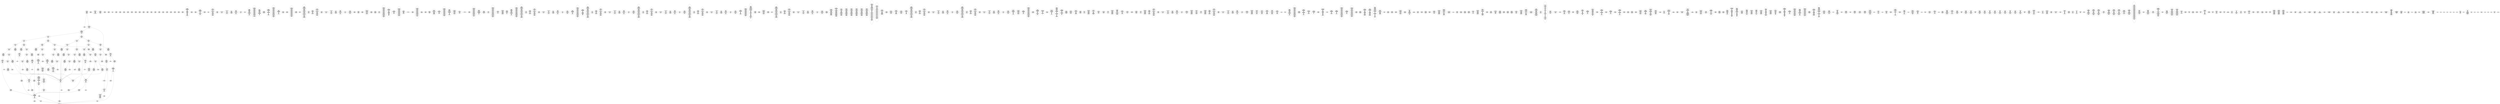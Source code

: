 /* Generated by GvGen v.1.0 (https://www.github.com/stricaud/gvgen) */

digraph G {
compound=true;
   node1 [label="[anywhere]"];
   node2 [label="# 0x0
PUSHX Data
PUSHX Data
MSTORE
CALLVALUE
ISZERO
PUSHX Data
JUMPI
"];
   node3 [label="# 0xc
PUSHX Data
REVERT
"];
   node4 [label="# 0x10
JUMPDEST
PUSHX LogicData
CALLDATASIZE
LT
PUSHX Data
JUMPI
"];
   node5 [label="# 0x1a
PUSHX Data
CALLDATALOAD
PUSHX BitData
SHR
PUSHX LogicData
GT
PUSHX Data
JUMPI
"];
   node6 [label="# 0x2b
PUSHX LogicData
GT
PUSHX Data
JUMPI
"];
   node7 [label="# 0x36
PUSHX LogicData
GT
PUSHX Data
JUMPI
"];
   node8 [label="# 0x41
PUSHX LogicData
EQ
PUSHX Data
JUMPI
"];
   node9 [label="# 0x4c
PUSHX LogicData
EQ
PUSHX Data
JUMPI
"];
   node10 [label="# 0x57
PUSHX LogicData
EQ
PUSHX Data
JUMPI
"];
   node11 [label="# 0x62
PUSHX LogicData
EQ
PUSHX Data
JUMPI
"];
   node12 [label="# 0x6d
PUSHX Data
REVERT
"];
   node13 [label="# 0x71
JUMPDEST
PUSHX LogicData
EQ
PUSHX Data
JUMPI
"];
   node14 [label="# 0x7d
PUSHX LogicData
EQ
PUSHX Data
JUMPI
"];
   node15 [label="# 0x88
PUSHX LogicData
EQ
PUSHX Data
JUMPI
"];
   node16 [label="# 0x93
PUSHX LogicData
EQ
PUSHX Data
JUMPI
"];
   node17 [label="# 0x9e
PUSHX Data
REVERT
"];
   node18 [label="# 0xa2
JUMPDEST
PUSHX LogicData
GT
PUSHX Data
JUMPI
"];
   node19 [label="# 0xae
PUSHX LogicData
EQ
PUSHX Data
JUMPI
"];
   node20 [label="# 0xb9
PUSHX LogicData
EQ
PUSHX Data
JUMPI
"];
   node21 [label="# 0xc4
PUSHX LogicData
EQ
PUSHX Data
JUMPI
"];
   node22 [label="# 0xcf
PUSHX LogicData
EQ
PUSHX Data
JUMPI
"];
   node23 [label="# 0xda
PUSHX Data
REVERT
"];
   node24 [label="# 0xde
JUMPDEST
PUSHX LogicData
EQ
PUSHX Data
JUMPI
"];
   node25 [label="# 0xea
PUSHX LogicData
EQ
PUSHX Data
JUMPI
"];
   node26 [label="# 0xf5
PUSHX LogicData
EQ
PUSHX Data
JUMPI
"];
   node27 [label="# 0x100
PUSHX Data
REVERT
"];
   node28 [label="# 0x104
JUMPDEST
PUSHX LogicData
GT
PUSHX Data
JUMPI
"];
   node29 [label="# 0x110
PUSHX LogicData
GT
PUSHX Data
JUMPI
"];
   node30 [label="# 0x11b
PUSHX LogicData
EQ
PUSHX Data
JUMPI
"];
   node31 [label="# 0x126
PUSHX LogicData
EQ
PUSHX Data
JUMPI
"];
   node32 [label="# 0x131
PUSHX LogicData
EQ
PUSHX Data
JUMPI
"];
   node33 [label="# 0x13c
PUSHX LogicData
EQ
PUSHX Data
JUMPI
"];
   node34 [label="# 0x147
PUSHX Data
REVERT
"];
   node35 [label="# 0x14b
JUMPDEST
PUSHX LogicData
EQ
PUSHX Data
JUMPI
"];
   node36 [label="# 0x157
PUSHX LogicData
EQ
PUSHX Data
JUMPI
"];
   node37 [label="# 0x162
PUSHX LogicData
EQ
PUSHX Data
JUMPI
"];
   node38 [label="# 0x16d
PUSHX Data
REVERT
"];
   node39 [label="# 0x171
JUMPDEST
PUSHX LogicData
GT
PUSHX Data
JUMPI
"];
   node40 [label="# 0x17d
PUSHX LogicData
EQ
PUSHX Data
JUMPI
"];
   node41 [label="# 0x188
PUSHX LogicData
EQ
PUSHX Data
JUMPI
"];
   node42 [label="# 0x193
PUSHX LogicData
EQ
PUSHX Data
JUMPI
"];
   node43 [label="# 0x19e
PUSHX LogicData
EQ
PUSHX Data
JUMPI
"];
   node44 [label="# 0x1a9
PUSHX Data
REVERT
"];
   node45 [label="# 0x1ad
JUMPDEST
PUSHX LogicData
EQ
PUSHX Data
JUMPI
"];
   node46 [label="# 0x1b9
PUSHX LogicData
EQ
PUSHX Data
JUMPI
"];
   node47 [label="# 0x1c4
PUSHX LogicData
EQ
PUSHX Data
JUMPI
"];
   node48 [label="# 0x1cf
JUMPDEST
PUSHX Data
REVERT
"];
   node49 [label="# 0x1d4
JUMPDEST
PUSHX Data
PUSHX Data
CALLDATASIZE
PUSHX Data
PUSHX Data
JUMP
"];
   node50 [label="# 0x1e2
JUMPDEST
PUSHX Data
JUMP
"];
   node51 [label="# 0x1e7
JUMPDEST
PUSHX MemData
MLOAD
ISZERO
ISZERO
MSTORE
PUSHX ArithData
ADD
"];
   node52 [label="# 0x1f3
JUMPDEST
PUSHX MemData
MLOAD
SUB
RETURN
"];
   node53 [label="# 0x1fc
JUMPDEST
PUSHX Data
PUSHX Data
JUMP
"];
   node54 [label="# 0x204
JUMPDEST
PUSHX MemData
MLOAD
PUSHX Data
PUSHX Data
JUMP
"];
   node55 [label="# 0x211
JUMPDEST
PUSHX Data
PUSHX Data
CALLDATASIZE
PUSHX Data
PUSHX Data
JUMP
"];
   node56 [label="# 0x21f
JUMPDEST
PUSHX Data
JUMP
"];
   node57 [label="# 0x224
JUMPDEST
PUSHX MemData
MLOAD
PUSHX ArithData
PUSHX BitData
PUSHX BitData
SHL
SUB
AND
MSTORE
PUSHX ArithData
ADD
PUSHX Data
JUMP
"];
   node58 [label="# 0x23c
JUMPDEST
PUSHX Data
PUSHX Data
CALLDATASIZE
PUSHX Data
PUSHX Data
JUMP
"];
   node59 [label="# 0x24a
JUMPDEST
PUSHX Data
JUMP
"];
   node60 [label="# 0x24f
JUMPDEST
STOP
"];
   node61 [label="# 0x251
JUMPDEST
PUSHX Data
PUSHX Data
CALLDATASIZE
PUSHX Data
PUSHX Data
JUMP
"];
   node62 [label="# 0x25f
JUMPDEST
PUSHX Data
JUMP
"];
   node63 [label="# 0x264
JUMPDEST
PUSHX StorData
SLOAD
"];
   node64 [label="# 0x268
JUMPDEST
PUSHX MemData
MLOAD
MSTORE
PUSHX ArithData
ADD
PUSHX Data
JUMP
"];
   node65 [label="# 0x276
JUMPDEST
PUSHX Data
PUSHX Data
CALLDATASIZE
PUSHX Data
PUSHX Data
JUMP
"];
   node66 [label="# 0x284
JUMPDEST
PUSHX Data
JUMP
"];
   node67 [label="# 0x289
JUMPDEST
PUSHX Data
PUSHX Data
CALLDATASIZE
PUSHX Data
PUSHX Data
JUMP
"];
   node68 [label="# 0x297
JUMPDEST
PUSHX Data
JUMP
"];
   node69 [label="# 0x29c
JUMPDEST
PUSHX Data
PUSHX Data
CALLDATASIZE
PUSHX Data
PUSHX Data
JUMP
"];
   node70 [label="# 0x2aa
JUMPDEST
PUSHX Data
JUMP
"];
   node71 [label="# 0x2af
JUMPDEST
PUSHX Data
PUSHX Data
CALLDATASIZE
PUSHX Data
PUSHX Data
JUMP
"];
   node72 [label="# 0x2bd
JUMPDEST
PUSHX Data
JUMP
"];
   node73 [label="# 0x2c2
JUMPDEST
PUSHX Data
PUSHX Data
CALLDATASIZE
PUSHX Data
PUSHX Data
JUMP
"];
   node74 [label="# 0x2d0
JUMPDEST
PUSHX Data
JUMP
"];
   node75 [label="# 0x2d5
JUMPDEST
PUSHX Data
PUSHX Data
CALLDATASIZE
PUSHX Data
PUSHX Data
JUMP
"];
   node76 [label="# 0x2e3
JUMPDEST
PUSHX Data
JUMP
"];
   node77 [label="# 0x2e8
JUMPDEST
PUSHX Data
PUSHX Data
CALLDATASIZE
PUSHX Data
PUSHX Data
JUMP
"];
   node78 [label="# 0x2f6
JUMPDEST
PUSHX Data
JUMP
"];
   node79 [label="# 0x2fb
JUMPDEST
PUSHX Data
PUSHX Data
CALLDATASIZE
PUSHX Data
PUSHX Data
JUMP
"];
   node80 [label="# 0x309
JUMPDEST
PUSHX Data
JUMP
"];
   node81 [label="# 0x30e
JUMPDEST
PUSHX Data
PUSHX Data
CALLDATASIZE
PUSHX Data
PUSHX Data
JUMP
"];
   node82 [label="# 0x31c
JUMPDEST
PUSHX Data
JUMP
"];
   node83 [label="# 0x321
JUMPDEST
PUSHX Data
PUSHX Data
JUMP
"];
   node84 [label="# 0x329
JUMPDEST
PUSHX StorData
SLOAD
PUSHX ArithData
PUSHX BitData
PUSHX BitData
SHL
SUB
AND
PUSHX Data
JUMP
"];
   node85 [label="# 0x33a
JUMPDEST
PUSHX Data
PUSHX Data
JUMP
"];
   node86 [label="# 0x342
JUMPDEST
PUSHX Data
PUSHX Data
CALLDATASIZE
PUSHX Data
PUSHX Data
JUMP
"];
   node87 [label="# 0x350
JUMPDEST
PUSHX Data
JUMP
"];
   node88 [label="# 0x355
JUMPDEST
PUSHX Data
PUSHX Data
CALLDATASIZE
PUSHX Data
PUSHX Data
JUMP
"];
   node89 [label="# 0x363
JUMPDEST
PUSHX Data
JUMP
"];
   node90 [label="# 0x368
JUMPDEST
PUSHX Data
PUSHX Data
CALLDATASIZE
PUSHX Data
PUSHX Data
JUMP
"];
   node91 [label="# 0x376
JUMPDEST
PUSHX Data
JUMP
"];
   node92 [label="# 0x37b
JUMPDEST
PUSHX Data
PUSHX Data
CALLDATASIZE
PUSHX Data
PUSHX Data
JUMP
"];
   node93 [label="# 0x389
JUMPDEST
PUSHX Data
JUMP
"];
   node94 [label="# 0x38e
JUMPDEST
PUSHX Data
PUSHX Data
CALLDATASIZE
PUSHX Data
PUSHX Data
JUMP
"];
   node95 [label="# 0x39c
JUMPDEST
PUSHX Data
JUMP
"];
   node96 [label="# 0x3a1
JUMPDEST
PUSHX Data
PUSHX Data
CALLDATASIZE
PUSHX Data
PUSHX Data
JUMP
"];
   node97 [label="# 0x3af
JUMPDEST
PUSHX Data
JUMP
"];
   node98 [label="# 0x3b4
JUMPDEST
PUSHX Data
PUSHX Data
CALLDATASIZE
PUSHX Data
PUSHX Data
JUMP
"];
   node99 [label="# 0x3c2
JUMPDEST
PUSHX Data
JUMP
"];
   node100 [label="# 0x3c7
JUMPDEST
PUSHX Data
PUSHX Data
CALLDATASIZE
PUSHX Data
PUSHX Data
JUMP
"];
   node101 [label="# 0x3d5
JUMPDEST
PUSHX Data
JUMP
"];
   node102 [label="# 0x3da
JUMPDEST
PUSHX Data
PUSHX Data
CALLDATASIZE
PUSHX Data
PUSHX Data
JUMP
"];
   node103 [label="# 0x3e8
JUMPDEST
PUSHX ArithData
PUSHX BitData
PUSHX BitData
SHL
SUB
AND
PUSHX Data
MSTORE
PUSHX Data
PUSHX Data
MSTORE
PUSHX Data
SHA3
AND
MSTORE
MSTORE
SHA3
SLOAD
PUSHX BitData
AND
JUMP
"];
   node104 [label="# 0x416
JUMPDEST
PUSHX Data
PUSHX Data
CALLDATASIZE
PUSHX Data
PUSHX Data
JUMP
"];
   node105 [label="# 0x424
JUMPDEST
PUSHX Data
JUMP
"];
   node106 [label="# 0x429
JUMPDEST
PUSHX Data
PUSHX Data
CALLDATASIZE
PUSHX Data
PUSHX Data
JUMP
"];
   node107 [label="# 0x437
JUMPDEST
PUSHX Data
JUMP
"];
   node108 [label="# 0x43c
JUMPDEST
PUSHX Data
PUSHX ArithData
PUSHX BitData
PUSHX BitData
SHL
SUB
NOT
AND
PUSHX BitData
PUSHX BitData
SHL
EQ
PUSHX Data
JUMPI
"];
   node109 [label="# 0x458
PUSHX Data
PUSHX Data
JUMP
"];
   node110 [label="# 0x461
JUMPDEST
JUMP
"];
   node111 [label="# 0x467
JUMPDEST
PUSHX Data
PUSHX StorData
SLOAD
PUSHX Data
PUSHX Data
JUMP
"];
   node112 [label="# 0x476
JUMPDEST
PUSHX ArithData
ADD
PUSHX ArithData
DIV
MUL
PUSHX ArithData
ADD
PUSHX MemData
MLOAD
ADD
PUSHX Data
MSTORE
MSTORE
PUSHX ArithData
ADD
SLOAD
PUSHX Data
PUSHX Data
JUMP
"];
   node113 [label="# 0x4a2
JUMPDEST
ISZERO
PUSHX Data
JUMPI
"];
   node114 [label="# 0x4a9
PUSHX LogicData
LT
PUSHX Data
JUMPI
"];
   node115 [label="# 0x4b1
PUSHX ArithData
SLOAD
DIV
MUL
MSTORE
PUSHX ArithData
ADD
PUSHX Data
JUMP
"];
   node116 [label="# 0x4c4
JUMPDEST
ADD
PUSHX Data
MSTORE
PUSHX Data
PUSHX Data
SHA3
"];
   node117 [label="# 0x4d2
JUMPDEST
SLOAD
MSTORE
PUSHX ArithData
ADD
PUSHX ArithData
ADD
GT
PUSHX Data
JUMPI
"];
   node118 [label="# 0x4e6
SUB
PUSHX BitData
AND
ADD
"];
   node119 [label="# 0x4ef
JUMPDEST
JUMP
"];
   node120 [label="# 0x4f9
JUMPDEST
PUSHX Data
MSTORE
PUSHX Data
PUSHX Data
MSTORE
PUSHX Data
SHA3
SLOAD
PUSHX ArithData
PUSHX BitData
PUSHX BitData
SHL
SUB
AND
PUSHX Data
JUMPI
"];
   node121 [label="# 0x516
PUSHX MemData
MLOAD
PUSHX BitData
PUSHX BitData
SHL
MSTORE
PUSHX Data
PUSHX ArithData
ADD
MSTORE
PUSHX Data
PUSHX ArithData
ADD
MSTORE
PUSHX Data
PUSHX ArithData
ADD
MSTORE
PUSHX BitData
PUSHX BitData
SHL
PUSHX ArithData
ADD
MSTORE
PUSHX ArithData
ADD
"];
   node122 [label="# 0x56e
JUMPDEST
PUSHX MemData
MLOAD
SUB
REVERT
"];
   node123 [label="# 0x577
JUMPDEST
PUSHX Data
MSTORE
PUSHX Data
PUSHX Data
MSTORE
PUSHX Data
SHA3
SLOAD
PUSHX ArithData
PUSHX BitData
PUSHX BitData
SHL
SUB
AND
JUMP
"];
   node124 [label="# 0x593
JUMPDEST
PUSHX Data
PUSHX Data
PUSHX Data
JUMP
"];
   node125 [label="# 0x59e
JUMPDEST
PUSHX ArithData
PUSHX BitData
PUSHX BitData
SHL
SUB
AND
PUSHX ArithData
PUSHX BitData
PUSHX BitData
SHL
SUB
AND
EQ
ISZERO
PUSHX Data
JUMPI
"];
   node126 [label="# 0x5bb
PUSHX MemData
MLOAD
PUSHX BitData
PUSHX BitData
SHL
MSTORE
PUSHX Data
PUSHX ArithData
ADD
MSTORE
PUSHX Data
PUSHX ArithData
ADD
MSTORE
PUSHX Data
PUSHX ArithData
ADD
MSTORE
PUSHX BitData
PUSHX BitData
SHL
PUSHX ArithData
ADD
MSTORE
PUSHX ArithData
ADD
PUSHX Data
JUMP
"];
   node127 [label="# 0x60c
JUMPDEST
CALLER
PUSHX ArithData
PUSHX BitData
PUSHX BitData
SHL
SUB
AND
EQ
PUSHX Data
JUMPI
"];
   node128 [label="# 0x61e
PUSHX Data
CALLER
PUSHX Data
JUMP
"];
   node129 [label="# 0x628
JUMPDEST
PUSHX Data
JUMPI
"];
   node130 [label="# 0x62d
PUSHX MemData
MLOAD
PUSHX BitData
PUSHX BitData
SHL
MSTORE
PUSHX Data
PUSHX ArithData
ADD
MSTORE
PUSHX Data
PUSHX ArithData
ADD
MSTORE
PUSHX Data
PUSHX ArithData
ADD
MSTORE
PUSHX Data
PUSHX ArithData
ADD
MSTORE
PUSHX ArithData
ADD
PUSHX Data
JUMP
"];
   node131 [label="# 0x69a
JUMPDEST
PUSHX Data
PUSHX Data
JUMP
"];
   node132 [label="# 0x6a4
JUMPDEST
JUMP
"];
   node133 [label="# 0x6a9
JUMPDEST
PUSHX Data
PUSHX Data
PUSHX MemData
MLOAD
PUSHX ArithData
ADD
PUSHX Data
MSTORE
PUSHX Data
MSTORE
PUSHX ArithData
ADD
PUSHX BitData
PUSHX BitData
SHL
MSTORE
PUSHX StorData
SLOAD
PUSHX ArithData
MUL
PUSHX ArithData
ADD
PUSHX MemData
MLOAD
ADD
PUSHX Data
MSTORE
MSTORE
PUSHX ArithData
ADD
PUSHX Data
"];
   node134 [label="# 0x6ee
JUMPDEST
LT
ISZERO
PUSHX Data
JUMPI
"];
   node135 [label="# 0x6f7
PUSHX Data
MSTORE
PUSHX Data
PUSHX Data
SHA3
ADD
SLOAD
PUSHX Data
PUSHX Data
JUMP
"];
   node136 [label="# 0x70d
JUMPDEST
PUSHX ArithData
ADD
PUSHX ArithData
DIV
MUL
PUSHX ArithData
ADD
PUSHX MemData
MLOAD
ADD
PUSHX Data
MSTORE
MSTORE
PUSHX ArithData
ADD
SLOAD
PUSHX Data
PUSHX Data
JUMP
"];
   node137 [label="# 0x739
JUMPDEST
ISZERO
PUSHX Data
JUMPI
"];
   node138 [label="# 0x740
PUSHX LogicData
LT
PUSHX Data
JUMPI
"];
   node139 [label="# 0x748
PUSHX ArithData
SLOAD
DIV
MUL
MSTORE
PUSHX ArithData
ADD
PUSHX Data
JUMP
"];
   node140 [label="# 0x75b
JUMPDEST
ADD
PUSHX Data
MSTORE
PUSHX Data
PUSHX Data
SHA3
"];
   node141 [label="# 0x769
JUMPDEST
SLOAD
MSTORE
PUSHX ArithData
ADD
PUSHX ArithData
ADD
GT
PUSHX Data
JUMPI
"];
   node142 [label="# 0x77d
SUB
PUSHX BitData
AND
ADD
"];
   node143 [label="# 0x786
JUMPDEST
MSTORE
PUSHX ArithData
ADD
PUSHX ArithData
ADD
PUSHX Data
JUMP
"];
   node144 [label="# 0x79a
JUMPDEST
PUSHX Data
JUMP
"];
   node145 [label="# 0x7a3
JUMPDEST
PUSHX Data
CALLER
PUSHX Data
JUMP
"];
   node146 [label="# 0x7ad
JUMPDEST
PUSHX Data
JUMPI
"];
   node147 [label="# 0x7b2
PUSHX MemData
MLOAD
PUSHX BitData
PUSHX BitData
SHL
MSTORE
PUSHX ArithData
ADD
PUSHX Data
PUSHX Data
JUMP
"];
   node148 [label="# 0x7c9
JUMPDEST
PUSHX Data
PUSHX Data
JUMP
"];
   node149 [label="# 0x7d4
JUMPDEST
PUSHX Data
PUSHX Data
PUSHX Data
JUMP
"];
   node150 [label="# 0x7df
JUMPDEST
LT
PUSHX Data
JUMPI
"];
   node151 [label="# 0x7e6
PUSHX MemData
MLOAD
PUSHX BitData
PUSHX BitData
SHL
MSTORE
PUSHX Data
PUSHX ArithData
ADD
MSTORE
PUSHX Data
PUSHX ArithData
ADD
MSTORE
PUSHX Data
PUSHX ArithData
ADD
MSTORE
PUSHX BitData
PUSHX BitData
SHL
PUSHX ArithData
ADD
MSTORE
PUSHX ArithData
ADD
PUSHX Data
JUMP
"];
   node152 [label="# 0x841
JUMPDEST
PUSHX ArithData
PUSHX BitData
PUSHX BitData
SHL
SUB
AND
PUSHX Data
MSTORE
PUSHX Data
PUSHX Data
MSTORE
PUSHX Data
SHA3
MSTORE
MSTORE
SHA3
SLOAD
JUMP
"];
   node153 [label="# 0x86a
JUMPDEST
PUSHX LogicData
PUSHX StorData
SLOAD
EQ
ISZERO
PUSHX Data
JUMPI
"];
   node154 [label="# 0x876
PUSHX MemData
MLOAD
PUSHX BitData
PUSHX BitData
SHL
MSTORE
PUSHX Data
PUSHX ArithData
ADD
MSTORE
PUSHX Data
PUSHX ArithData
ADD
MSTORE
PUSHX Data
PUSHX ArithData
ADD
MSTORE
PUSHX ArithData
ADD
PUSHX Data
JUMP
"];
   node155 [label="# 0x8bd
JUMPDEST
PUSHX Data
PUSHX Data
SSTORE
ISZERO
ISZERO
PUSHX Data
JUMPI
"];
   node156 [label="# 0x8cc
PUSHX LogicData
LT
"];
   node157 [label="# 0x8d2
JUMPDEST
PUSHX Data
JUMPI
"];
   node158 [label="# 0x8d7
PUSHX MemData
MLOAD
PUSHX BitData
PUSHX BitData
SHL
MSTORE
PUSHX Data
PUSHX ArithData
ADD
MSTORE
PUSHX Data
PUSHX ArithData
ADD
MSTORE
PUSHX BitData
PUSHX BitData
SHL
PUSHX ArithData
ADD
MSTORE
PUSHX ArithData
ADD
PUSHX Data
JUMP
"];
   node159 [label="# 0x911
JUMPDEST
PUSHX Data
CALLER
"];
   node160 [label="# 0x916
JUMPDEST
PUSHX Data
JUMP
"];
   node161 [label="# 0x91c
JUMPDEST
PUSHX Data
PUSHX Data
SSTORE
JUMP
"];
   node162 [label="# 0x924
JUMPDEST
PUSHX Data
PUSHX MemData
MLOAD
PUSHX ArithData
ADD
PUSHX Data
MSTORE
PUSHX Data
MSTORE
PUSHX Data
JUMP
"];
   node163 [label="# 0x93f
JUMPDEST
PUSHX LogicData
PUSHX StorData
SLOAD
EQ
ISZERO
PUSHX Data
JUMPI
"];
   node164 [label="# 0x94b
PUSHX MemData
MLOAD
PUSHX BitData
PUSHX BitData
SHL
MSTORE
PUSHX Data
PUSHX ArithData
ADD
MSTORE
PUSHX Data
PUSHX ArithData
ADD
MSTORE
PUSHX Data
PUSHX ArithData
ADD
MSTORE
PUSHX ArithData
ADD
PUSHX Data
JUMP
"];
   node165 [label="# 0x992
JUMPDEST
PUSHX Data
PUSHX Data
SSTORE
PUSHX StorData
SLOAD
PUSHX ArithData
PUSHX BitData
PUSHX BitData
SHL
SUB
AND
CALLER
EQ
PUSHX Data
JUMPI
"];
   node166 [label="# 0x9aa
PUSHX MemData
MLOAD
PUSHX BitData
PUSHX BitData
SHL
MSTORE
PUSHX ArithData
ADD
PUSHX Data
PUSHX Data
JUMP
"];
   node167 [label="# 0x9c1
JUMPDEST
PUSHX LogicData
GT
ISZERO
PUSHX Data
JUMPI
"];
   node168 [label="# 0x9cd
PUSHX LogicData
LT
"];
   node169 [label="# 0x9d3
JUMPDEST
PUSHX Data
JUMPI
"];
   node170 [label="# 0x9d8
PUSHX MemData
MLOAD
PUSHX BitData
PUSHX BitData
SHL
MSTORE
PUSHX Data
PUSHX ArithData
ADD
MSTORE
PUSHX Data
PUSHX ArithData
ADD
MSTORE
PUSHX BitData
PUSHX BitData
SHL
PUSHX ArithData
ADD
MSTORE
PUSHX ArithData
ADD
PUSHX Data
JUMP
"];
   node171 [label="# 0xa12
JUMPDEST
PUSHX Data
PUSHX Data
PUSHX StorData
SLOAD
PUSHX ArithData
PUSHX BitData
PUSHX BitData
SHL
SUB
AND
JUMP
"];
   node172 [label="# 0xa27
JUMPDEST
PUSHX Data
PUSHX Data
PUSHX StorData
SLOAD
JUMP
"];
   node173 [label="# 0xa32
JUMPDEST
LT
PUSHX Data
JUMPI
"];
   node174 [label="# 0xa39
PUSHX MemData
MLOAD
PUSHX BitData
PUSHX BitData
SHL
MSTORE
PUSHX Data
PUSHX ArithData
ADD
MSTORE
PUSHX Data
PUSHX ArithData
ADD
MSTORE
PUSHX Data
PUSHX ArithData
ADD
MSTORE
PUSHX BitData
PUSHX BitData
SHL
PUSHX ArithData
ADD
MSTORE
PUSHX ArithData
ADD
PUSHX Data
JUMP
"];
   node175 [label="# 0xa95
JUMPDEST
PUSHX StorData
SLOAD
LT
PUSHX Data
JUMPI
"];
   node176 [label="# 0xaa1
PUSHX BitData
PUSHX BitData
SHL
PUSHX Data
MSTORE
PUSHX Data
PUSHX Data
MSTORE
PUSHX Data
PUSHX Data
REVERT
"];
   node177 [label="# 0xab6
JUMPDEST
PUSHX Data
MSTORE
PUSHX Data
PUSHX Data
SHA3
ADD
SLOAD
JUMP
"];
   node178 [label="# 0xac8
JUMPDEST
PUSHX Data
MSTORE
PUSHX Data
PUSHX Data
MSTORE
PUSHX Data
SHA3
SLOAD
PUSHX ArithData
PUSHX BitData
PUSHX BitData
SHL
SUB
AND
PUSHX Data
JUMPI
"];
   node179 [label="# 0xae6
PUSHX MemData
MLOAD
PUSHX BitData
PUSHX BitData
SHL
MSTORE
PUSHX Data
PUSHX ArithData
ADD
MSTORE
PUSHX Data
PUSHX ArithData
ADD
MSTORE
PUSHX Data
PUSHX ArithData
ADD
MSTORE
PUSHX BitData
PUSHX BitData
SHL
PUSHX ArithData
ADD
MSTORE
PUSHX ArithData
ADD
PUSHX Data
JUMP
"];
   node180 [label="# 0xb3f
JUMPDEST
PUSHX Data
PUSHX Data
PUSHX MemData
MLOAD
PUSHX ArithData
ADD
PUSHX Data
MSTORE
PUSHX Data
MSTORE
PUSHX ArithData
ADD
PUSHX BitData
PUSHX BitData
SHL
MSTORE
PUSHX StorData
SLOAD
PUSHX ArithData
MUL
PUSHX ArithData
ADD
PUSHX MemData
MLOAD
ADD
PUSHX Data
MSTORE
MSTORE
PUSHX ArithData
ADD
PUSHX Data
"];
   node181 [label="# 0xb84
JUMPDEST
LT
ISZERO
PUSHX Data
JUMPI
"];
   node182 [label="# 0xb8d
PUSHX Data
MSTORE
PUSHX Data
PUSHX Data
SHA3
ADD
SLOAD
PUSHX Data
PUSHX Data
JUMP
"];
   node183 [label="# 0xba3
JUMPDEST
PUSHX ArithData
ADD
PUSHX ArithData
DIV
MUL
PUSHX ArithData
ADD
PUSHX MemData
MLOAD
ADD
PUSHX Data
MSTORE
MSTORE
PUSHX ArithData
ADD
SLOAD
PUSHX Data
PUSHX Data
JUMP
"];
   node184 [label="# 0xbcf
JUMPDEST
ISZERO
PUSHX Data
JUMPI
"];
   node185 [label="# 0xbd6
PUSHX LogicData
LT
PUSHX Data
JUMPI
"];
   node186 [label="# 0xbde
PUSHX ArithData
SLOAD
DIV
MUL
MSTORE
PUSHX ArithData
ADD
PUSHX Data
JUMP
"];
   node187 [label="# 0xbf1
JUMPDEST
ADD
PUSHX Data
MSTORE
PUSHX Data
PUSHX Data
SHA3
"];
   node188 [label="# 0xbff
JUMPDEST
SLOAD
MSTORE
PUSHX ArithData
ADD
PUSHX ArithData
ADD
GT
PUSHX Data
JUMPI
"];
   node189 [label="# 0xc13
SUB
PUSHX BitData
AND
ADD
"];
   node190 [label="# 0xc1c
JUMPDEST
MSTORE
PUSHX ArithData
ADD
PUSHX ArithData
ADD
PUSHX Data
JUMP
"];
   node191 [label="# 0xc30
JUMPDEST
PUSHX Data
PUSHX ArithData
PUSHX BitData
PUSHX BitData
SHL
SUB
AND
PUSHX Data
JUMPI
"];
   node192 [label="# 0xc41
PUSHX MemData
MLOAD
PUSHX BitData
PUSHX BitData
SHL
MSTORE
PUSHX Data
PUSHX ArithData
ADD
MSTORE
PUSHX Data
PUSHX ArithData
ADD
MSTORE
PUSHX Data
PUSHX ArithData
ADD
MSTORE
PUSHX BitData
PUSHX BitData
SHL
PUSHX ArithData
ADD
MSTORE
PUSHX ArithData
ADD
PUSHX Data
JUMP
"];
   node193 [label="# 0xc9b
JUMPDEST
PUSHX ArithData
PUSHX BitData
PUSHX BitData
SHL
SUB
AND
PUSHX Data
MSTORE
PUSHX Data
PUSHX Data
MSTORE
PUSHX Data
SHA3
SLOAD
JUMP
"];
   node194 [label="# 0xcb7
JUMPDEST
PUSHX StorData
SLOAD
PUSHX ArithData
PUSHX BitData
PUSHX BitData
SHL
SUB
AND
CALLER
EQ
PUSHX Data
JUMPI
"];
   node195 [label="# 0xcca
PUSHX MemData
MLOAD
PUSHX BitData
PUSHX BitData
SHL
MSTORE
PUSHX ArithData
ADD
PUSHX Data
PUSHX Data
JUMP
"];
   node196 [label="# 0xce1
JUMPDEST
PUSHX Data
PUSHX Data
PUSHX Data
JUMP
"];
   node197 [label="# 0xceb
JUMPDEST
JUMP
"];
   node198 [label="# 0xced
JUMPDEST
PUSHX Data
PUSHX StorData
SLOAD
PUSHX Data
PUSHX Data
JUMP
"];
   node199 [label="# 0xcfc
JUMPDEST
PUSHX Data
PUSHX Data
PUSHX MemData
MLOAD
PUSHX ArithData
ADD
PUSHX Data
MSTORE
PUSHX Data
MSTORE
PUSHX ArithData
ADD
PUSHX BitData
PUSHX BitData
SHL
MSTORE
PUSHX StorData
SLOAD
PUSHX ArithData
MUL
PUSHX ArithData
ADD
PUSHX MemData
MLOAD
ADD
PUSHX Data
MSTORE
MSTORE
PUSHX ArithData
ADD
PUSHX Data
"];
   node200 [label="# 0xd41
JUMPDEST
LT
ISZERO
PUSHX Data
JUMPI
"];
   node201 [label="# 0xd4a
PUSHX Data
MSTORE
PUSHX Data
PUSHX Data
SHA3
ADD
SLOAD
PUSHX Data
PUSHX Data
JUMP
"];
   node202 [label="# 0xd60
JUMPDEST
PUSHX ArithData
ADD
PUSHX ArithData
DIV
MUL
PUSHX ArithData
ADD
PUSHX MemData
MLOAD
ADD
PUSHX Data
MSTORE
MSTORE
PUSHX ArithData
ADD
SLOAD
PUSHX Data
PUSHX Data
JUMP
"];
   node203 [label="# 0xd8c
JUMPDEST
ISZERO
PUSHX Data
JUMPI
"];
   node204 [label="# 0xd93
PUSHX LogicData
LT
PUSHX Data
JUMPI
"];
   node205 [label="# 0xd9b
PUSHX ArithData
SLOAD
DIV
MUL
MSTORE
PUSHX ArithData
ADD
PUSHX Data
JUMP
"];
   node206 [label="# 0xdae
JUMPDEST
ADD
PUSHX Data
MSTORE
PUSHX Data
PUSHX Data
SHA3
"];
   node207 [label="# 0xdbc
JUMPDEST
SLOAD
MSTORE
PUSHX ArithData
ADD
PUSHX ArithData
ADD
GT
PUSHX Data
JUMPI
"];
   node208 [label="# 0xdd0
SUB
PUSHX BitData
AND
ADD
"];
   node209 [label="# 0xdd9
JUMPDEST
MSTORE
PUSHX ArithData
ADD
PUSHX ArithData
ADD
PUSHX Data
JUMP
"];
   node210 [label="# 0xded
JUMPDEST
PUSHX Data
PUSHX Data
PUSHX MemData
MLOAD
PUSHX ArithData
ADD
PUSHX Data
MSTORE
PUSHX Data
MSTORE
PUSHX ArithData
ADD
PUSHX BitData
PUSHX BitData
SHL
MSTORE
PUSHX StorData
SLOAD
PUSHX ArithData
MUL
PUSHX ArithData
ADD
PUSHX MemData
MLOAD
ADD
PUSHX Data
MSTORE
MSTORE
PUSHX ArithData
ADD
PUSHX Data
"];
   node211 [label="# 0xe33
JUMPDEST
LT
ISZERO
PUSHX Data
JUMPI
"];
   node212 [label="# 0xe3c
PUSHX Data
MSTORE
PUSHX Data
PUSHX Data
SHA3
ADD
SLOAD
PUSHX Data
PUSHX Data
JUMP
"];
   node213 [label="# 0xe52
JUMPDEST
PUSHX ArithData
ADD
PUSHX ArithData
DIV
MUL
PUSHX ArithData
ADD
PUSHX MemData
MLOAD
ADD
PUSHX Data
MSTORE
MSTORE
PUSHX ArithData
ADD
SLOAD
PUSHX Data
PUSHX Data
JUMP
"];
   node214 [label="# 0xe7e
JUMPDEST
ISZERO
PUSHX Data
JUMPI
"];
   node215 [label="# 0xe85
PUSHX LogicData
LT
PUSHX Data
JUMPI
"];
   node216 [label="# 0xe8d
PUSHX ArithData
SLOAD
DIV
MUL
MSTORE
PUSHX ArithData
ADD
PUSHX Data
JUMP
"];
   node217 [label="# 0xea0
JUMPDEST
ADD
PUSHX Data
MSTORE
PUSHX Data
PUSHX Data
SHA3
"];
   node218 [label="# 0xeae
JUMPDEST
SLOAD
MSTORE
PUSHX ArithData
ADD
PUSHX ArithData
ADD
GT
PUSHX Data
JUMPI
"];
   node219 [label="# 0xec2
SUB
PUSHX BitData
AND
ADD
"];
   node220 [label="# 0xecb
JUMPDEST
MSTORE
PUSHX ArithData
ADD
PUSHX ArithData
ADD
PUSHX Data
JUMP
"];
   node221 [label="# 0xedf
JUMPDEST
PUSHX Data
PUSHX Data
PUSHX MemData
MLOAD
PUSHX ArithData
ADD
PUSHX Data
MSTORE
PUSHX Data
MSTORE
PUSHX ArithData
ADD
PUSHX BitData
PUSHX BitData
SHL
MSTORE
PUSHX StorData
SLOAD
PUSHX ArithData
MUL
PUSHX ArithData
ADD
PUSHX MemData
MLOAD
ADD
PUSHX Data
MSTORE
MSTORE
PUSHX ArithData
ADD
PUSHX Data
"];
   node222 [label="# 0xf26
JUMPDEST
LT
ISZERO
PUSHX Data
JUMPI
"];
   node223 [label="# 0xf2f
PUSHX Data
MSTORE
PUSHX Data
PUSHX Data
SHA3
ADD
SLOAD
PUSHX Data
PUSHX Data
JUMP
"];
   node224 [label="# 0xf45
JUMPDEST
PUSHX ArithData
ADD
PUSHX ArithData
DIV
MUL
PUSHX ArithData
ADD
PUSHX MemData
MLOAD
ADD
PUSHX Data
MSTORE
MSTORE
PUSHX ArithData
ADD
SLOAD
PUSHX Data
PUSHX Data
JUMP
"];
   node225 [label="# 0xf71
JUMPDEST
ISZERO
PUSHX Data
JUMPI
"];
   node226 [label="# 0xf78
PUSHX LogicData
LT
PUSHX Data
JUMPI
"];
   node227 [label="# 0xf80
PUSHX ArithData
SLOAD
DIV
MUL
MSTORE
PUSHX ArithData
ADD
PUSHX Data
JUMP
"];
   node228 [label="# 0xf93
JUMPDEST
ADD
PUSHX Data
MSTORE
PUSHX Data
PUSHX Data
SHA3
"];
   node229 [label="# 0xfa1
JUMPDEST
SLOAD
MSTORE
PUSHX ArithData
ADD
PUSHX ArithData
ADD
GT
PUSHX Data
JUMPI
"];
   node230 [label="# 0xfb5
SUB
PUSHX BitData
AND
ADD
"];
   node231 [label="# 0xfbe
JUMPDEST
MSTORE
PUSHX ArithData
ADD
PUSHX ArithData
ADD
PUSHX Data
JUMP
"];
   node232 [label="# 0xfd2
JUMPDEST
PUSHX ArithData
PUSHX BitData
PUSHX BitData
SHL
SUB
AND
CALLER
EQ
ISZERO
PUSHX Data
JUMPI
"];
   node233 [label="# 0xfe4
PUSHX MemData
MLOAD
PUSHX BitData
PUSHX BitData
SHL
MSTORE
PUSHX Data
PUSHX ArithData
ADD
MSTORE
PUSHX Data
PUSHX ArithData
ADD
MSTORE
PUSHX Data
PUSHX ArithData
ADD
MSTORE
PUSHX ArithData
ADD
PUSHX Data
JUMP
"];
   node234 [label="# 0x102b
JUMPDEST
CALLER
PUSHX Data
MSTORE
PUSHX Data
PUSHX ArithData
MSTORE
PUSHX MemData
SHA3
PUSHX ArithData
PUSHX BitData
PUSHX BitData
SHL
SUB
AND
MSTORE
MSTORE
SHA3
SLOAD
PUSHX BitData
NOT
AND
ISZERO
ISZERO
OR
SSTORE
MLOAD
MSTORE
PUSHX Data
ADD
PUSHX MemData
MLOAD
SUB
LOGX
JUMP
"];
   node235 [label="# 0x1097
JUMPDEST
PUSHX Data
CALLER
PUSHX Data
JUMP
"];
   node236 [label="# 0x10a1
JUMPDEST
PUSHX Data
JUMPI
"];
   node237 [label="# 0x10a6
PUSHX MemData
MLOAD
PUSHX BitData
PUSHX BitData
SHL
MSTORE
PUSHX ArithData
ADD
PUSHX Data
PUSHX Data
JUMP
"];
   node238 [label="# 0x10bd
JUMPDEST
PUSHX Data
PUSHX Data
JUMP
"];
   node239 [label="# 0x10c9
JUMPDEST
JUMP
"];
   node240 [label="# 0x10cf
JUMPDEST
PUSHX Data
PUSHX Data
PUSHX MemData
MLOAD
PUSHX ArithData
ADD
PUSHX Data
MSTORE
PUSHX Data
MSTORE
PUSHX ArithData
ADD
PUSHX BitData
PUSHX BitData
SHL
MSTORE
PUSHX StorData
SLOAD
PUSHX ArithData
MUL
PUSHX ArithData
ADD
PUSHX MemData
MLOAD
ADD
PUSHX Data
MSTORE
MSTORE
PUSHX ArithData
ADD
PUSHX Data
"];
   node241 [label="# 0x1114
JUMPDEST
LT
ISZERO
PUSHX Data
JUMPI
"];
   node242 [label="# 0x111d
PUSHX Data
MSTORE
PUSHX Data
PUSHX Data
SHA3
ADD
SLOAD
PUSHX Data
PUSHX Data
JUMP
"];
   node243 [label="# 0x1133
JUMPDEST
PUSHX ArithData
ADD
PUSHX ArithData
DIV
MUL
PUSHX ArithData
ADD
PUSHX MemData
MLOAD
ADD
PUSHX Data
MSTORE
MSTORE
PUSHX ArithData
ADD
SLOAD
PUSHX Data
PUSHX Data
JUMP
"];
   node244 [label="# 0x115f
JUMPDEST
ISZERO
PUSHX Data
JUMPI
"];
   node245 [label="# 0x1166
PUSHX LogicData
LT
PUSHX Data
JUMPI
"];
   node246 [label="# 0x116e
PUSHX ArithData
SLOAD
DIV
MUL
MSTORE
PUSHX ArithData
ADD
PUSHX Data
JUMP
"];
   node247 [label="# 0x1181
JUMPDEST
ADD
PUSHX Data
MSTORE
PUSHX Data
PUSHX Data
SHA3
"];
   node248 [label="# 0x118f
JUMPDEST
SLOAD
MSTORE
PUSHX ArithData
ADD
PUSHX ArithData
ADD
GT
PUSHX Data
JUMPI
"];
   node249 [label="# 0x11a3
SUB
PUSHX BitData
AND
ADD
"];
   node250 [label="# 0x11ac
JUMPDEST
MSTORE
PUSHX ArithData
ADD
PUSHX ArithData
ADD
PUSHX Data
JUMP
"];
   node251 [label="# 0x11c0
JUMPDEST
PUSHX Data
PUSHX Data
PUSHX Data
JUMP
"];
   node252 [label="# 0x11ca
JUMPDEST
PUSHX MemData
MLOAD
PUSHX ArithData
ADD
PUSHX Data
MSTORE
PUSHX Data
MSTORE
PUSHX ArithData
ADD
PUSHX Data
PUSHX Data
CODECOPY
MSTORE
PUSHX Data
PUSHX Data
JUMP
"];
   node253 [label="# 0x11ef
JUMPDEST
PUSHX ArithData
PUSHX ArithData
MUL
ADD
MSTORE
PUSHX MemData
MLOAD
PUSHX ArithData
ADD
PUSHX Data
MSTORE
PUSHX Data
MSTORE
PUSHX ArithData
ADD
PUSHX Data
PUSHX Data
CODECOPY
PUSHX ArithData
ADD
MSTORE
PUSHX Data
PUSHX Data
JUMP
"];
   node254 [label="# 0x1221
JUMPDEST
PUSHX ArithData
ADD
MSTORE
PUSHX MemData
MLOAD
ADD
MSTORE
PUSHX Data
MSTORE
PUSHX Data
PUSHX ArithData
ADD
CODECOPY
PUSHX ArithData
ADD
MSTORE
PUSHX Data
PUSHX Data
JUMP
"];
   node255 [label="# 0x124e
JUMPDEST
PUSHX ArithData
ADD
MSTORE
PUSHX MemData
MLOAD
PUSHX ArithData
ADD
MSTORE
PUSHX Data
MSTORE
PUSHX Data
PUSHX ArithData
ADD
CODECOPY
PUSHX ArithData
ADD
MSTORE
PUSHX Data
PUSHX Data
JUMP
"];
   node256 [label="# 0x1279
JUMPDEST
PUSHX ArithData
ADD
MSTORE
PUSHX MemData
MLOAD
PUSHX ArithData
ADD
MSTORE
PUSHX Data
MSTORE
PUSHX Data
PUSHX ArithData
ADD
CODECOPY
PUSHX ArithData
ADD
MSTORE
PUSHX Data
PUSHX Data
JUMP
"];
   node257 [label="# 0x12a5
JUMPDEST
PUSHX ArithData
ADD
MSTORE
PUSHX MemData
MLOAD
PUSHX ArithData
ADD
MSTORE
PUSHX Data
MSTORE
PUSHX Data
PUSHX ArithData
ADD
CODECOPY
PUSHX ArithData
ADD
MSTORE
PUSHX Data
PUSHX Data
JUMP
"];
   node258 [label="# 0x12d2
JUMPDEST
PUSHX ArithData
ADD
MSTORE
PUSHX MemData
MLOAD
PUSHX ArithData
ADD
MSTORE
PUSHX Data
MSTORE
PUSHX Data
PUSHX ArithData
ADD
CODECOPY
PUSHX ArithData
ADD
MSTORE
PUSHX Data
PUSHX Data
JUMP
"];
   node259 [label="# 0x12ff
JUMPDEST
PUSHX ArithData
ADD
MSTORE
PUSHX MemData
MLOAD
PUSHX ArithData
ADD
MSTORE
PUSHX Data
MSTORE
PUSHX Data
PUSHX ArithData
ADD
CODECOPY
PUSHX ArithData
ADD
MSTORE
PUSHX Data
PUSHX Data
JUMP
"];
   node260 [label="# 0x132c
JUMPDEST
PUSHX ArithData
ADD
MSTORE
PUSHX Data
MLOAD
ADD
MSTORE
PUSHX Data
MSTORE
PUSHX BitData
PUSHX BitData
SHL
PUSHX ArithData
ADD
MSTORE
PUSHX ArithData
ADD
MSTORE
MLOAD
ADD
MLOAD
ADD
MLOAD
PUSHX ArithData
ADD
MLOAD
PUSHX ArithData
ADD
MLOAD
PUSHX ArithData
ADD
MLOAD
PUSHX ArithData
ADD
MLOAD
PUSHX ArithData
ADD
MLOAD
PUSHX ArithData
ADD
MLOAD
MLOAD
PUSHX Data
PUSHX Data
ADD
PUSHX Data
JUMP
"];
   node261 [label="# 0x139c
JUMPDEST
PUSHX MemData
MLOAD
SUB
PUSHX BitData
NOT
ADD
MSTORE
MSTORE
PUSHX ArithData
ADD
MLOAD
PUSHX ArithData
ADD
MLOAD
PUSHX ArithData
ADD
MLOAD
PUSHX ArithData
ADD
MLOAD
PUSHX ArithData
ADD
MLOAD
PUSHX ArithData
ADD
MLOAD
PUSHX ArithData
ADD
MLOAD
PUSHX ArithData
ADD
MLOAD
PUSHX Data
PUSHX ArithData
ADD
PUSHX Data
JUMP
"];
   node262 [label="# 0x13ef
JUMPDEST
PUSHX MemData
MLOAD
PUSHX ArithData
SUB
SUB
MSTORE
PUSHX Data
MSTORE
PUSHX Data
PUSHX Data
PUSHX Data
PUSHX Data
JUMP
"];
   node263 [label="# 0x140e
JUMPDEST
PUSHX Data
PUSHX Data
JUMP
"];
   node264 [label="# 0x1417
JUMPDEST
PUSHX MemData
MLOAD
PUSHX ArithData
ADD
PUSHX Data
PUSHX Data
JUMP
"];
   node265 [label="# 0x1428
JUMPDEST
PUSHX MemData
MLOAD
PUSHX ArithData
SUB
SUB
MSTORE
PUSHX Data
MSTORE
PUSHX Data
JUMP
"];
   node266 [label="# 0x143c
JUMPDEST
PUSHX MemData
MLOAD
PUSHX ArithData
ADD
PUSHX Data
PUSHX Data
JUMP
"];
   node267 [label="# 0x144f
JUMPDEST
PUSHX MemData
MLOAD
PUSHX BitData
NOT
SUB
ADD
MSTORE
MSTORE
JUMP
"];
   node268 [label="# 0x1468
JUMPDEST
PUSHX Data
PUSHX Data
PUSHX MemData
MLOAD
PUSHX ArithData
ADD
PUSHX Data
MSTORE
PUSHX Data
MSTORE
PUSHX ArithData
ADD
PUSHX BitData
PUSHX BitData
SHL
MSTORE
PUSHX StorData
SLOAD
PUSHX ArithData
MUL
PUSHX ArithData
ADD
PUSHX MemData
MLOAD
ADD
PUSHX Data
MSTORE
MSTORE
PUSHX ArithData
ADD
PUSHX Data
"];
   node269 [label="# 0x14ad
JUMPDEST
LT
ISZERO
PUSHX Data
JUMPI
"];
   node270 [label="# 0x14b6
PUSHX Data
MSTORE
PUSHX Data
PUSHX Data
SHA3
ADD
SLOAD
PUSHX Data
PUSHX Data
JUMP
"];
   node271 [label="# 0x14cc
JUMPDEST
PUSHX ArithData
ADD
PUSHX ArithData
DIV
MUL
PUSHX ArithData
ADD
PUSHX MemData
MLOAD
ADD
PUSHX Data
MSTORE
MSTORE
PUSHX ArithData
ADD
SLOAD
PUSHX Data
PUSHX Data
JUMP
"];
   node272 [label="# 0x14f8
JUMPDEST
ISZERO
PUSHX Data
JUMPI
"];
   node273 [label="# 0x14ff
PUSHX LogicData
LT
PUSHX Data
JUMPI
"];
   node274 [label="# 0x1507
PUSHX ArithData
SLOAD
DIV
MUL
MSTORE
PUSHX ArithData
ADD
PUSHX Data
JUMP
"];
   node275 [label="# 0x151a
JUMPDEST
ADD
PUSHX Data
MSTORE
PUSHX Data
PUSHX Data
SHA3
"];
   node276 [label="# 0x1528
JUMPDEST
SLOAD
MSTORE
PUSHX ArithData
ADD
PUSHX ArithData
ADD
GT
PUSHX Data
JUMPI
"];
   node277 [label="# 0x153c
SUB
PUSHX BitData
AND
ADD
"];
   node278 [label="# 0x1545
JUMPDEST
MSTORE
PUSHX ArithData
ADD
PUSHX ArithData
ADD
PUSHX Data
JUMP
"];
   node279 [label="# 0x1559
JUMPDEST
PUSHX Data
PUSHX Data
PUSHX MemData
MLOAD
PUSHX ArithData
ADD
PUSHX Data
MSTORE
PUSHX Data
MSTORE
PUSHX ArithData
ADD
PUSHX BitData
PUSHX BitData
SHL
MSTORE
PUSHX StorData
SLOAD
PUSHX ArithData
MUL
PUSHX ArithData
ADD
PUSHX MemData
MLOAD
ADD
PUSHX Data
MSTORE
MSTORE
PUSHX ArithData
ADD
PUSHX Data
"];
   node280 [label="# 0x159f
JUMPDEST
LT
ISZERO
PUSHX Data
JUMPI
"];
   node281 [label="# 0x15a8
PUSHX Data
MSTORE
PUSHX Data
PUSHX Data
SHA3
ADD
SLOAD
PUSHX Data
PUSHX Data
JUMP
"];
   node282 [label="# 0x15be
JUMPDEST
PUSHX ArithData
ADD
PUSHX ArithData
DIV
MUL
PUSHX ArithData
ADD
PUSHX MemData
MLOAD
ADD
PUSHX Data
MSTORE
MSTORE
PUSHX ArithData
ADD
SLOAD
PUSHX Data
PUSHX Data
JUMP
"];
   node283 [label="# 0x15ea
JUMPDEST
ISZERO
PUSHX Data
JUMPI
"];
   node284 [label="# 0x15f1
PUSHX LogicData
LT
PUSHX Data
JUMPI
"];
   node285 [label="# 0x15f9
PUSHX ArithData
SLOAD
DIV
MUL
MSTORE
PUSHX ArithData
ADD
PUSHX Data
JUMP
"];
   node286 [label="# 0x160c
JUMPDEST
ADD
PUSHX Data
MSTORE
PUSHX Data
PUSHX Data
SHA3
"];
   node287 [label="# 0x161a
JUMPDEST
SLOAD
MSTORE
PUSHX ArithData
ADD
PUSHX ArithData
ADD
GT
PUSHX Data
JUMPI
"];
   node288 [label="# 0x162e
SUB
PUSHX BitData
AND
ADD
"];
   node289 [label="# 0x1637
JUMPDEST
MSTORE
PUSHX ArithData
ADD
PUSHX ArithData
ADD
PUSHX Data
JUMP
"];
   node290 [label="# 0x164b
JUMPDEST
PUSHX StorData
SLOAD
PUSHX ArithData
PUSHX BitData
PUSHX BitData
SHL
SUB
AND
CALLER
EQ
PUSHX Data
JUMPI
"];
   node291 [label="# 0x165e
PUSHX MemData
MLOAD
PUSHX BitData
PUSHX BitData
SHL
MSTORE
PUSHX ArithData
ADD
PUSHX Data
PUSHX Data
JUMP
"];
   node292 [label="# 0x1675
JUMPDEST
PUSHX ArithData
PUSHX BitData
PUSHX BitData
SHL
SUB
AND
PUSHX Data
JUMPI
"];
   node293 [label="# 0x1684
PUSHX MemData
MLOAD
PUSHX BitData
PUSHX BitData
SHL
MSTORE
PUSHX Data
PUSHX ArithData
ADD
MSTORE
PUSHX Data
PUSHX ArithData
ADD
MSTORE
PUSHX Data
PUSHX ArithData
ADD
MSTORE
PUSHX BitData
PUSHX BitData
SHL
PUSHX ArithData
ADD
MSTORE
PUSHX ArithData
ADD
PUSHX Data
JUMP
"];
   node294 [label="# 0x16da
JUMPDEST
PUSHX Data
PUSHX Data
JUMP
"];
   node295 [label="# 0x16e3
JUMPDEST
JUMP
"];
   node296 [label="# 0x16e6
JUMPDEST
PUSHX Data
PUSHX ArithData
PUSHX BitData
PUSHX BitData
SHL
SUB
NOT
AND
PUSHX BitData
PUSHX BitData
SHL
EQ
PUSHX Data
JUMPI
"];
   node297 [label="# 0x1702
PUSHX ArithData
PUSHX BitData
PUSHX BitData
SHL
SUB
NOT
AND
PUSHX BitData
PUSHX BitData
SHL
EQ
"];
   node298 [label="# 0x1717
JUMPDEST
PUSHX Data
JUMPI
"];
   node299 [label="# 0x171d
PUSHX BitData
PUSHX BitData
SHL
PUSHX ArithData
PUSHX BitData
PUSHX BitData
SHL
SUB
NOT
AND
EQ
PUSHX Data
JUMP
"];
   node300 [label="# 0x1736
JUMPDEST
PUSHX Data
MSTORE
PUSHX Data
PUSHX Data
MSTORE
PUSHX Data
SHA3
SLOAD
PUSHX ArithData
PUSHX BitData
PUSHX BitData
SHL
SUB
NOT
AND
PUSHX ArithData
PUSHX BitData
PUSHX BitData
SHL
SUB
AND
OR
SSTORE
PUSHX Data
PUSHX Data
JUMP
"];
   node301 [label="# 0x176b
JUMPDEST
PUSHX ArithData
PUSHX BitData
PUSHX BitData
SHL
SUB
AND
PUSHX Data
PUSHX MemData
MLOAD
PUSHX MemData
MLOAD
SUB
LOGX
JUMP
"];
   node302 [label="# 0x17a4
JUMPDEST
PUSHX Data
PUSHX Data
PUSHX Data
PUSHX Data
PUSHX Data
JUMP
"];
   node303 [label="# 0x17b5
JUMPDEST
PUSHX MemData
MLOAD
PUSHX ArithData
ADD
PUSHX Data
PUSHX Data
JUMP
"];
   node304 [label="# 0x17c6
JUMPDEST
PUSHX MemData
MLOAD
PUSHX ArithData
SUB
SUB
MSTORE
PUSHX Data
MSTORE
PUSHX Data
JUMP
"];
   node305 [label="# 0x17da
JUMPDEST
PUSHX Data
MLOAD
PUSHX Data
PUSHX Data
JUMP
"];
   node306 [label="# 0x17ec
JUMPDEST
MLOAD
LT
PUSHX Data
JUMPI
"];
   node307 [label="# 0x17f5
PUSHX BitData
PUSHX BitData
SHL
PUSHX Data
MSTORE
PUSHX Data
PUSHX Data
MSTORE
PUSHX Data
PUSHX Data
REVERT
"];
   node308 [label="# 0x180a
JUMPDEST
PUSHX ArithData
MUL
PUSHX ArithData
ADD
ADD
MLOAD
PUSHX Data
PUSHX Data
PUSHX Data
PUSHX Data
JUMP
"];
   node309 [label="# 0x1823
JUMPDEST
PUSHX LogicData
GT
ISZERO
PUSHX Data
JUMPI
"];
   node310 [label="# 0x182f
PUSHX StorData
SLOAD
PUSHX Data
PUSHX Data
JUMP
"];
   node311 [label="# 0x183f
JUMPDEST
SLOAD
LT
PUSHX Data
JUMPI
"];
   node312 [label="# 0x1848
PUSHX BitData
PUSHX BitData
SHL
PUSHX Data
MSTORE
PUSHX Data
PUSHX Data
MSTORE
PUSHX Data
PUSHX Data
REVERT
"];
   node313 [label="# 0x185d
JUMPDEST
PUSHX Data
MSTORE
PUSHX Data
PUSHX Data
SHA3
ADD
PUSHX MemData
MLOAD
PUSHX ArithData
ADD
PUSHX Data
PUSHX Data
JUMP
"];
   node314 [label="# 0x1878
JUMPDEST
PUSHX MemData
MLOAD
PUSHX ArithData
SUB
SUB
MSTORE
PUSHX Data
MSTORE
"];
   node315 [label="# 0x188a
JUMPDEST
PUSHX LogicData
LT
PUSHX Data
JUMPI
"];
   node316 [label="# 0x1893
PUSHX Data
PUSHX Data
JUMP
"];
   node317 [label="# 0x189a
JUMPDEST
PUSHX StorData
SLOAD
PUSHX Data
PUSHX Data
JUMP
"];
   node318 [label="# 0x18a8
JUMPDEST
SLOAD
LT
PUSHX Data
JUMPI
"];
   node319 [label="# 0x18b1
PUSHX BitData
PUSHX BitData
SHL
PUSHX Data
MSTORE
PUSHX Data
PUSHX Data
MSTORE
PUSHX Data
PUSHX Data
REVERT
"];
   node320 [label="# 0x18c6
JUMPDEST
PUSHX Data
MSTORE
PUSHX Data
PUSHX Data
SHA3
ADD
SLOAD
PUSHX Data
PUSHX Data
JUMP
"];
   node321 [label="# 0x18db
JUMPDEST
PUSHX ArithData
ADD
PUSHX ArithData
DIV
MUL
PUSHX ArithData
ADD
PUSHX MemData
MLOAD
ADD
PUSHX Data
MSTORE
MSTORE
PUSHX ArithData
ADD
SLOAD
PUSHX Data
PUSHX Data
JUMP
"];
   node322 [label="# 0x1907
JUMPDEST
ISZERO
PUSHX Data
JUMPI
"];
   node323 [label="# 0x190e
PUSHX LogicData
LT
PUSHX Data
JUMPI
"];
   node324 [label="# 0x1916
PUSHX ArithData
SLOAD
DIV
MUL
MSTORE
PUSHX ArithData
ADD
PUSHX Data
JUMP
"];
   node325 [label="# 0x1929
JUMPDEST
ADD
PUSHX Data
MSTORE
PUSHX Data
PUSHX Data
SHA3
"];
   node326 [label="# 0x1937
JUMPDEST
SLOAD
MSTORE
PUSHX ArithData
ADD
PUSHX ArithData
ADD
GT
PUSHX Data
JUMPI
"];
   node327 [label="# 0x194b
SUB
PUSHX BitData
AND
ADD
"];
   node328 [label="# 0x1954
JUMPDEST
PUSHX LogicData
PUSHX LogicData
LT
PUSHX Data
JUMPI
"];
   node329 [label="# 0x1965
PUSHX BitData
PUSHX BitData
SHL
PUSHX Data
MSTORE
PUSHX Data
PUSHX Data
MSTORE
PUSHX Data
PUSHX Data
REVERT
"];
   node330 [label="# 0x197a
JUMPDEST
PUSHX ArithData
MUL
ADD
MSTORE
PUSHX StorData
SLOAD
PUSHX Data
PUSHX Data
JUMP
"];
   node331 [label="# 0x198d
JUMPDEST
SLOAD
LT
PUSHX Data
JUMPI
"];
   node332 [label="# 0x1996
PUSHX BitData
PUSHX BitData
SHL
PUSHX Data
MSTORE
PUSHX Data
PUSHX Data
MSTORE
PUSHX Data
PUSHX Data
REVERT
"];
   node333 [label="# 0x19ab
JUMPDEST
PUSHX Data
MSTORE
PUSHX Data
PUSHX Data
SHA3
ADD
SLOAD
PUSHX Data
PUSHX Data
JUMP
"];
   node334 [label="# 0x19c0
JUMPDEST
PUSHX ArithData
ADD
PUSHX ArithData
DIV
MUL
PUSHX ArithData
ADD
PUSHX MemData
MLOAD
ADD
PUSHX Data
MSTORE
MSTORE
PUSHX ArithData
ADD
SLOAD
PUSHX Data
PUSHX Data
JUMP
"];
   node335 [label="# 0x19ec
JUMPDEST
ISZERO
PUSHX Data
JUMPI
"];
   node336 [label="# 0x19f3
PUSHX LogicData
LT
PUSHX Data
JUMPI
"];
   node337 [label="# 0x19fb
PUSHX ArithData
SLOAD
DIV
MUL
MSTORE
PUSHX ArithData
ADD
PUSHX Data
JUMP
"];
   node338 [label="# 0x1a0e
JUMPDEST
ADD
PUSHX Data
MSTORE
PUSHX Data
PUSHX Data
SHA3
"];
   node339 [label="# 0x1a1c
JUMPDEST
SLOAD
MSTORE
PUSHX ArithData
ADD
PUSHX ArithData
ADD
GT
PUSHX Data
JUMPI
"];
   node340 [label="# 0x1a30
SUB
PUSHX BitData
AND
ADD
"];
   node341 [label="# 0x1a39
JUMPDEST
PUSHX LogicData
PUSHX LogicData
LT
PUSHX Data
JUMPI
"];
   node342 [label="# 0x1a4a
PUSHX BitData
PUSHX BitData
SHL
PUSHX Data
MSTORE
PUSHX Data
PUSHX Data
MSTORE
PUSHX Data
PUSHX Data
REVERT
"];
   node343 [label="# 0x1a5f
JUMPDEST
PUSHX ArithData
MUL
ADD
MSTORE
PUSHX LogicData
EQ
ISZERO
PUSHX Data
JUMPI
"];
   node344 [label="# 0x1a6e
MLOAD
PUSHX ArithData
ADD
MLOAD
PUSHX MemData
MLOAD
PUSHX Data
ADD
PUSHX Data
JUMP
"];
   node345 [label="# 0x1a85
JUMPDEST
PUSHX MemData
MLOAD
PUSHX ArithData
SUB
SUB
MSTORE
PUSHX Data
MSTORE
PUSHX Data
JUMP
"];
   node346 [label="# 0x1a9b
JUMPDEST
MLOAD
PUSHX ArithData
ADD
MLOAD
PUSHX MemData
MLOAD
PUSHX Data
ADD
PUSHX Data
JUMP
"];
   node347 [label="# 0x1ab3
JUMPDEST
PUSHX MemData
MLOAD
PUSHX ArithData
SUB
SUB
MSTORE
PUSHX Data
MSTORE
"];
   node348 [label="# 0x1ac5
JUMPDEST
"];
   node349 [label="# 0x1ac7
JUMPDEST
JUMP
"];
   node350 [label="# 0x1ad1
JUMPDEST
PUSHX Data
MSTORE
PUSHX Data
PUSHX Data
MSTORE
PUSHX Data
SHA3
SLOAD
PUSHX ArithData
PUSHX BitData
PUSHX BitData
SHL
SUB
AND
PUSHX Data
JUMPI
"];
   node351 [label="# 0x1aee
PUSHX MemData
MLOAD
PUSHX BitData
PUSHX BitData
SHL
MSTORE
PUSHX Data
PUSHX ArithData
ADD
MSTORE
PUSHX Data
PUSHX ArithData
ADD
MSTORE
PUSHX Data
PUSHX ArithData
ADD
MSTORE
PUSHX BitData
PUSHX BitData
SHL
PUSHX ArithData
ADD
MSTORE
PUSHX ArithData
ADD
PUSHX Data
JUMP
"];
   node352 [label="# 0x1b4a
JUMPDEST
PUSHX Data
PUSHX Data
PUSHX Data
JUMP
"];
   node353 [label="# 0x1b55
JUMPDEST
PUSHX ArithData
PUSHX BitData
PUSHX BitData
SHL
SUB
AND
PUSHX ArithData
PUSHX BitData
PUSHX BitData
SHL
SUB
AND
EQ
PUSHX Data
JUMPI
"];
   node354 [label="# 0x1b72
PUSHX ArithData
PUSHX BitData
PUSHX BitData
SHL
SUB
AND
PUSHX Data
PUSHX Data
JUMP
"];
   node355 [label="# 0x1b85
JUMPDEST
PUSHX ArithData
PUSHX BitData
PUSHX BitData
SHL
SUB
AND
EQ
"];
   node356 [label="# 0x1b90
JUMPDEST
PUSHX Data
JUMPI
"];
   node357 [label="# 0x1b96
PUSHX ArithData
PUSHX BitData
PUSHX BitData
SHL
SUB
AND
PUSHX Data
MSTORE
PUSHX Data
PUSHX Data
MSTORE
PUSHX Data
SHA3
AND
MSTORE
MSTORE
SHA3
SLOAD
PUSHX BitData
AND
"];
   node358 [label="# 0x1bc0
JUMPDEST
JUMP
"];
   node359 [label="# 0x1bc8
JUMPDEST
PUSHX ArithData
PUSHX BitData
PUSHX BitData
SHL
SUB
AND
PUSHX Data
PUSHX Data
JUMP
"];
   node360 [label="# 0x1bdb
JUMPDEST
PUSHX ArithData
PUSHX BitData
PUSHX BitData
SHL
SUB
AND
EQ
PUSHX Data
JUMPI
"];
   node361 [label="# 0x1bea
PUSHX MemData
MLOAD
PUSHX BitData
PUSHX BitData
SHL
MSTORE
PUSHX Data
PUSHX ArithData
ADD
MSTORE
PUSHX Data
PUSHX ArithData
ADD
MSTORE
PUSHX Data
PUSHX ArithData
ADD
MSTORE
PUSHX BitData
PUSHX BitData
SHL
PUSHX ArithData
ADD
MSTORE
PUSHX ArithData
ADD
PUSHX Data
JUMP
"];
   node362 [label="# 0x1c43
JUMPDEST
PUSHX ArithData
PUSHX BitData
PUSHX BitData
SHL
SUB
AND
PUSHX Data
JUMPI
"];
   node363 [label="# 0x1c52
PUSHX MemData
MLOAD
PUSHX BitData
PUSHX BitData
SHL
MSTORE
PUSHX Data
PUSHX ArithData
ADD
MSTORE
PUSHX ArithData
ADD
MSTORE
PUSHX Data
PUSHX ArithData
ADD
MSTORE
PUSHX BitData
PUSHX BitData
SHL
PUSHX ArithData
ADD
MSTORE
PUSHX ArithData
ADD
PUSHX Data
JUMP
"];
   node364 [label="# 0x1ca5
JUMPDEST
PUSHX Data
PUSHX Data
JUMP
"];
   node365 [label="# 0x1cb0
JUMPDEST
PUSHX Data
PUSHX Data
PUSHX Data
JUMP
"];
   node366 [label="# 0x1cbb
JUMPDEST
PUSHX ArithData
PUSHX BitData
PUSHX BitData
SHL
SUB
AND
PUSHX Data
MSTORE
PUSHX Data
PUSHX Data
MSTORE
PUSHX Data
SHA3
SLOAD
PUSHX Data
PUSHX Data
PUSHX Data
JUMP
"];
   node367 [label="# 0x1ce4
JUMPDEST
SSTORE
PUSHX ArithData
PUSHX BitData
PUSHX BitData
SHL
SUB
AND
PUSHX Data
MSTORE
PUSHX Data
PUSHX Data
MSTORE
PUSHX Data
SHA3
SLOAD
PUSHX Data
PUSHX Data
PUSHX Data
JUMP
"];
   node368 [label="# 0x1d12
JUMPDEST
SSTORE
PUSHX Data
MSTORE
PUSHX Data
PUSHX Data
MSTORE
PUSHX MemData
SHA3
SLOAD
PUSHX ArithData
PUSHX BitData
PUSHX BitData
SHL
SUB
NOT
AND
PUSHX ArithData
PUSHX BitData
PUSHX BitData
SHL
SUB
AND
OR
SSTORE
MLOAD
AND
PUSHX Data
LOGX
JUMP
"];
   node369 [label="# 0x1d73
JUMPDEST
PUSHX Data
PUSHX MemData
MLOAD
PUSHX ArithData
ADD
PUSHX Data
MSTORE
PUSHX Data
MSTORE
PUSHX Data
JUMP
"];
   node370 [label="# 0x1d8d
JUMPDEST
JUMP
"];
   node371 [label="# 0x1d91
JUMPDEST
PUSHX StorData
SLOAD
PUSHX ArithData
PUSHX BitData
PUSHX BitData
SHL
SUB
AND
PUSHX ArithData
PUSHX BitData
PUSHX BitData
SHL
SUB
NOT
AND
OR
SSTORE
PUSHX MemData
MLOAD
AND
PUSHX Data
PUSHX Data
LOGX
JUMP
"];
   node372 [label="# 0x1de3
JUMPDEST
PUSHX Data
PUSHX Data
JUMP
"];
   node373 [label="# 0x1dee
JUMPDEST
PUSHX Data
PUSHX Data
JUMP
"];
   node374 [label="# 0x1dfa
JUMPDEST
PUSHX Data
JUMPI
"];
   node375 [label="# 0x1dff
PUSHX MemData
MLOAD
PUSHX BitData
PUSHX BitData
SHL
MSTORE
PUSHX ArithData
ADD
PUSHX Data
PUSHX Data
JUMP
"];
   node376 [label="# 0x1e16
JUMPDEST
PUSHX Data
PUSHX Data
JUMPI
"];
   node377 [label="# 0x1e1e
PUSHX Data
MLOAD
ADD
MSTORE
PUSHX Data
MSTORE
PUSHX BitData
PUSHX BitData
SHL
PUSHX ArithData
ADD
MSTORE
JUMP
"];
   node378 [label="# 0x1e3a
JUMPDEST
PUSHX Data
"];
   node379 [label="# 0x1e3e
JUMPDEST
ISZERO
PUSHX Data
JUMPI
"];
   node380 [label="# 0x1e45
PUSHX Data
PUSHX Data
JUMP
"];
   node381 [label="# 0x1e4e
JUMPDEST
PUSHX Data
PUSHX Data
PUSHX Data
JUMP
"];
   node382 [label="# 0x1e5d
JUMPDEST
PUSHX Data
JUMP
"];
   node383 [label="# 0x1e64
JUMPDEST
PUSHX Data
PUSHX LogicData
GT
ISZERO
PUSHX Data
JUMPI
"];
   node384 [label="# 0x1e78
PUSHX BitData
PUSHX BitData
SHL
PUSHX Data
MSTORE
PUSHX Data
PUSHX Data
MSTORE
PUSHX Data
PUSHX Data
REVERT
"];
   node385 [label="# 0x1e8d
JUMPDEST
PUSHX MemData
MLOAD
MSTORE
PUSHX ArithData
ADD
PUSHX BitData
NOT
AND
PUSHX ArithData
ADD
ADD
PUSHX Data
MSTORE
ISZERO
PUSHX Data
JUMPI
"];
   node386 [label="# 0x1eab
PUSHX ArithData
ADD
CALLDATASIZE
CALLDATACOPY
ADD
"];
   node387 [label="# 0x1eb7
JUMPDEST
"];
   node388 [label="# 0x1ebb
JUMPDEST
ISZERO
PUSHX Data
JUMPI
"];
   node389 [label="# 0x1ec2
PUSHX Data
PUSHX Data
PUSHX Data
JUMP
"];
   node390 [label="# 0x1ecc
JUMPDEST
PUSHX Data
PUSHX Data
PUSHX Data
JUMP
"];
   node391 [label="# 0x1ed9
JUMPDEST
PUSHX Data
PUSHX Data
PUSHX Data
JUMP
"];
   node392 [label="# 0x1ee4
JUMPDEST
PUSHX BitData
SHL
MLOAD
LT
PUSHX Data
JUMPI
"];
   node393 [label="# 0x1ef2
PUSHX BitData
PUSHX BitData
SHL
PUSHX Data
MSTORE
PUSHX Data
PUSHX Data
MSTORE
PUSHX Data
PUSHX Data
REVERT
"];
   node394 [label="# 0x1f07
JUMPDEST
PUSHX ArithData
ADD
ADD
PUSHX ArithData
PUSHX BitData
PUSHX BitData
SHL
SUB
NOT
AND
PUSHX BitData
BYTE
MSTORE8
PUSHX Data
PUSHX Data
PUSHX Data
JUMP
"];
   node395 [label="# 0x1f29
JUMPDEST
PUSHX Data
JUMP
"];
   node396 [label="# 0x1f30
JUMPDEST
MLOAD
PUSHX Data
PUSHX Data
JUMPI
"];
   node397 [label="# 0x1f3b
PUSHX MemData
MLOAD
PUSHX ArithData
ADD
MSTORE
PUSHX Data
MSTORE
JUMP
"];
   node398 [label="# 0x1f50
JUMPDEST
PUSHX Data
PUSHX Data
PUSHX Data
PUSHX Data
PUSHX Data
JUMP
"];
   node399 [label="# 0x1f5f
JUMPDEST
PUSHX Data
PUSHX Data
JUMP
"];
   node400 [label="# 0x1f69
JUMPDEST
PUSHX Data
PUSHX Data
PUSHX Data
JUMP
"];
   node401 [label="# 0x1f74
JUMPDEST
PUSHX Data
PUSHX Data
PUSHX Data
PUSHX Data
JUMP
"];
   node402 [label="# 0x1f83
JUMPDEST
PUSHX LogicData
GT
ISZERO
PUSHX Data
JUMPI
"];
   node403 [label="# 0x1f94
PUSHX BitData
PUSHX BitData
SHL
PUSHX Data
MSTORE
PUSHX Data
PUSHX Data
MSTORE
PUSHX Data
PUSHX Data
REVERT
"];
   node404 [label="# 0x1fa9
JUMPDEST
PUSHX MemData
MLOAD
MSTORE
PUSHX ArithData
ADD
PUSHX BitData
NOT
AND
PUSHX ArithData
ADD
ADD
PUSHX Data
MSTORE
ISZERO
PUSHX Data
JUMPI
"];
   node405 [label="# 0x1fc7
PUSHX ArithData
ADD
CALLDATASIZE
CALLDATACOPY
ADD
"];
   node406 [label="# 0x1fd3
JUMPDEST
PUSHX Data
PUSHX MemData
MLOAD
PUSHX ArithData
ADD
PUSHX Data
MSTORE
PUSHX Data
MSTORE
PUSHX ArithData
ADD
PUSHX Data
PUSHX Data
CODECOPY
PUSHX ArithData
ADD
PUSHX ArithData
ADD
PUSHX Data
"];
   node407 [label="# 0x1ffe
JUMPDEST
LT
ISZERO
PUSHX Data
JUMPI
"];
   node408 [label="# 0x2007
PUSHX ArithData
ADD
ADD
MLOAD
PUSHX BitData
PUSHX BitData
SHR
AND
ADD
MLOAD
PUSHX BitData
SHR
AND
ADD
MLOAD
PUSHX BitData
SHR
AND
ADD
MLOAD
AND
ADD
MLOAD
PUSHX BitData
SHL
PUSHX BitData
AND
ADD
SHL
AND
ADD
SHL
AND
ADD
PUSHX BitData
SHL
MSTORE
PUSHX ArithData
ADD
ADD
PUSHX Data
JUMP
"];
   node409 [label="# 0x205f
JUMPDEST
PUSHX Data
MOD
PUSHX LogicData
EQ
PUSHX Data
JUMPI
"];
   node410 [label="# 0x206d
PUSHX LogicData
EQ
PUSHX Data
JUMPI
"];
   node411 [label="# 0x2075
PUSHX Data
JUMP
"];
   node412 [label="# 0x2079
JUMPDEST
PUSHX BitData
PUSHX BitData
SHL
PUSHX BitData
NOT
ADD
MSTORE
PUSHX Data
JUMP
"];
   node413 [label="# 0x208a
JUMPDEST
PUSHX BitData
PUSHX BitData
SHL
PUSHX BitData
NOT
ADD
MSTORE
"];
   node414 [label="# 0x2096
JUMPDEST
MSTORE
JUMP
"];
   node415 [label="# 0x20a4
JUMPDEST
PUSHX Data
PUSHX MemData
MLOAD
PUSHX ArithData
ADD
PUSHX Data
PUSHX Data
JUMP
"];
   node416 [label="# 0x20b7
JUMPDEST
PUSHX MemData
MLOAD
PUSHX BitData
NOT
SUB
ADD
MSTORE
MSTORE
MLOAD
PUSHX ArithData
ADD
SHA3
JUMP
"];
   node417 [label="# 0x20d5
JUMPDEST
PUSHX ArithData
PUSHX BitData
PUSHX BitData
SHL
SUB
AND
PUSHX Data
JUMPI
"];
   node418 [label="# 0x20e4
PUSHX Data
PUSHX StorData
SLOAD
PUSHX Data
MSTORE
PUSHX Data
PUSHX Data
MSTORE
PUSHX Data
SHA3
SSTORE
PUSHX ArithData
ADD
SSTORE
MSTORE
PUSHX ArithData
ADD
SSTORE
JUMP
"];
   node419 [label="# 0x212b
JUMPDEST
PUSHX Data
JUMP
"];
   node420 [label="# 0x2130
JUMPDEST
PUSHX ArithData
PUSHX BitData
PUSHX BitData
SHL
SUB
AND
PUSHX ArithData
PUSHX BitData
PUSHX BitData
SHL
SUB
AND
EQ
PUSHX Data
JUMPI
"];
   node421 [label="# 0x214a
PUSHX Data
PUSHX Data
JUMP
"];
   node422 [label="# 0x2153
JUMPDEST
PUSHX ArithData
PUSHX BitData
PUSHX BitData
SHL
SUB
AND
PUSHX Data
JUMPI
"];
   node423 [label="# 0x2162
PUSHX Data
PUSHX Data
JUMP
"];
   node424 [label="# 0x216a
JUMPDEST
PUSHX ArithData
PUSHX BitData
PUSHX BitData
SHL
SUB
AND
PUSHX ArithData
PUSHX BitData
PUSHX BitData
SHL
SUB
AND
EQ
PUSHX Data
JUMPI
"];
   node425 [label="# 0x2184
PUSHX Data
PUSHX Data
JUMP
"];
   node426 [label="# 0x218d
JUMPDEST
PUSHX Data
PUSHX Data
JUMP
"];
   node427 [label="# 0x2197
JUMPDEST
PUSHX Data
PUSHX Data
PUSHX Data
JUMP
"];
   node428 [label="# 0x21a4
JUMPDEST
PUSHX Data
JUMPI
"];
   node429 [label="# 0x21a9
PUSHX MemData
MLOAD
PUSHX BitData
PUSHX BitData
SHL
MSTORE
PUSHX ArithData
ADD
PUSHX Data
PUSHX Data
JUMP
"];
   node430 [label="# 0x21c0
JUMPDEST
PUSHX Data
PUSHX ArithData
PUSHX BitData
PUSHX BitData
SHL
SUB
AND
EXTCODESIZE
ISZERO
PUSHX Data
JUMPI
"];
   node431 [label="# 0x21d3
PUSHX MemData
MLOAD
PUSHX BitData
PUSHX BitData
SHL
MSTORE
PUSHX ArithData
PUSHX BitData
PUSHX BitData
SHL
SUB
AND
PUSHX Data
PUSHX Data
CALLER
PUSHX ArithData
ADD
PUSHX Data
JUMP
"];
   node432 [label="# 0x2204
JUMPDEST
PUSHX Data
PUSHX MemData
MLOAD
SUB
PUSHX Data
EXTCODESIZE
ISZERO
ISZERO
PUSHX Data
JUMPI
"];
   node433 [label="# 0x221a
PUSHX Data
REVERT
"];
   node434 [label="# 0x221e
JUMPDEST
GAS
CALL
ISZERO
PUSHX Data
JUMPI
"];
   node435 [label="# 0x222c
PUSHX MemData
MLOAD
PUSHX ArithData
RETURNDATASIZE
ADD
PUSHX BitData
NOT
AND
ADD
MSTORE
PUSHX Data
ADD
PUSHX Data
JUMP
"];
   node436 [label="# 0x224b
JUMPDEST
PUSHX Data
"];
   node437 [label="# 0x224e
JUMPDEST
PUSHX Data
JUMPI
"];
   node438 [label="# 0x2253
RETURNDATASIZE
ISZERO
PUSHX Data
JUMPI
"];
   node439 [label="# 0x225b
PUSHX MemData
MLOAD
PUSHX BitData
NOT
PUSHX ArithData
RETURNDATASIZE
ADD
AND
ADD
PUSHX Data
MSTORE
RETURNDATASIZE
MSTORE
RETURNDATASIZE
PUSHX Data
PUSHX ArithData
ADD
RETURNDATACOPY
PUSHX Data
JUMP
"];
   node440 [label="# 0x227c
JUMPDEST
PUSHX Data
"];
   node441 [label="# 0x2281
JUMPDEST
MLOAD
PUSHX Data
JUMPI
"];
   node442 [label="# 0x2289
PUSHX MemData
MLOAD
PUSHX BitData
PUSHX BitData
SHL
MSTORE
PUSHX ArithData
ADD
PUSHX Data
PUSHX Data
JUMP
"];
   node443 [label="# 0x22a0
JUMPDEST
MLOAD
PUSHX ArithData
ADD
REVERT
"];
   node444 [label="# 0x22a8
JUMPDEST
PUSHX ArithData
PUSHX BitData
PUSHX BitData
SHL
SUB
NOT
AND
PUSHX BitData
PUSHX BitData
SHL
EQ
PUSHX Data
JUMP
"];
   node445 [label="# 0x22c2
JUMPDEST
PUSHX Data
JUMP
"];
   node446 [label="# 0x22cd
JUMPDEST
PUSHX Data
PUSHX Data
PUSHX Data
PUSHX Data
JUMP
"];
   node447 [label="# 0x22da
JUMPDEST
PUSHX Data
PUSHX Data
JUMP
"];
   node448 [label="# 0x22e4
JUMPDEST
PUSHX Data
MSTORE
PUSHX Data
PUSHX Data
MSTORE
PUSHX Data
SHA3
SLOAD
EQ
PUSHX Data
JUMPI
"];
   node449 [label="# 0x22fe
PUSHX ArithData
PUSHX BitData
PUSHX BitData
SHL
SUB
AND
PUSHX Data
MSTORE
PUSHX Data
PUSHX Data
MSTORE
PUSHX Data
SHA3
MSTORE
MSTORE
SHA3
SLOAD
MSTORE
SHA3
SSTORE
MSTORE
PUSHX Data
MSTORE
SHA3
SSTORE
"];
   node450 [label="# 0x2337
JUMPDEST
PUSHX Data
MSTORE
PUSHX Data
PUSHX Data
MSTORE
PUSHX Data
SHA3
SSTORE
PUSHX ArithData
PUSHX BitData
PUSHX BitData
SHL
SUB
AND
MSTORE
PUSHX Data
MSTORE
SHA3
MSTORE
MSTORE
SHA3
SSTORE
JUMP
"];
   node451 [label="# 0x236a
JUMPDEST
PUSHX StorData
SLOAD
PUSHX Data
PUSHX Data
PUSHX Data
PUSHX Data
JUMP
"];
   node452 [label="# 0x237c
JUMPDEST
PUSHX Data
MSTORE
PUSHX Data
PUSHX Data
MSTORE
PUSHX Data
SHA3
SLOAD
PUSHX StorData
SLOAD
LT
PUSHX Data
JUMPI
"];
   node453 [label="# 0x239d
PUSHX BitData
PUSHX BitData
SHL
PUSHX Data
MSTORE
PUSHX Data
PUSHX Data
MSTORE
PUSHX Data
PUSHX Data
REVERT
"];
   node454 [label="# 0x23b2
JUMPDEST
PUSHX Data
MSTORE
PUSHX Data
PUSHX Data
SHA3
ADD
SLOAD
PUSHX StorData
SLOAD
LT
PUSHX Data
JUMPI
"];
   node455 [label="# 0x23cc
PUSHX BitData
PUSHX BitData
SHL
PUSHX Data
MSTORE
PUSHX Data
PUSHX Data
MSTORE
PUSHX Data
PUSHX Data
REVERT
"];
   node456 [label="# 0x23e1
JUMPDEST
PUSHX Data
MSTORE
PUSHX Data
SHA3
ADD
SSTORE
MSTORE
PUSHX Data
MSTORE
PUSHX Data
SHA3
SSTORE
MSTORE
SHA3
SSTORE
PUSHX StorData
SLOAD
PUSHX Data
JUMPI
"];
   node457 [label="# 0x2412
PUSHX BitData
PUSHX BitData
SHL
PUSHX Data
MSTORE
PUSHX Data
PUSHX Data
MSTORE
PUSHX Data
PUSHX Data
REVERT
"];
   node458 [label="# 0x2427
JUMPDEST
PUSHX ArithData
SUB
PUSHX Data
MSTORE
PUSHX Data
PUSHX Data
SHA3
ADD
PUSHX Data
SSTORE
SSTORE
JUMP
"];
   node459 [label="# 0x2443
JUMPDEST
PUSHX Data
PUSHX Data
PUSHX Data
JUMP
"];
   node460 [label="# 0x244e
JUMPDEST
PUSHX ArithData
PUSHX BitData
PUSHX BitData
SHL
SUB
AND
PUSHX Data
MSTORE
PUSHX Data
PUSHX Data
MSTORE
PUSHX Data
SHA3
MSTORE
MSTORE
SHA3
SSTORE
MSTORE
PUSHX Data
MSTORE
SHA3
SSTORE
JUMP
"];
   node461 [label="# 0x2487
JUMPDEST
PUSHX ArithData
PUSHX BitData
PUSHX BitData
SHL
SUB
AND
PUSHX Data
JUMPI
"];
   node462 [label="# 0x2496
PUSHX MemData
MLOAD
PUSHX BitData
PUSHX BitData
SHL
MSTORE
PUSHX Data
PUSHX ArithData
ADD
MSTORE
PUSHX ArithData
ADD
MSTORE
PUSHX Data
PUSHX ArithData
ADD
MSTORE
PUSHX ArithData
ADD
PUSHX Data
JUMP
"];
   node463 [label="# 0x24dd
JUMPDEST
PUSHX Data
MSTORE
PUSHX Data
PUSHX Data
MSTORE
PUSHX Data
SHA3
SLOAD
PUSHX ArithData
PUSHX BitData
PUSHX BitData
SHL
SUB
AND
ISZERO
PUSHX Data
JUMPI
"];
   node464 [label="# 0x24fb
PUSHX MemData
MLOAD
PUSHX BitData
PUSHX BitData
SHL
MSTORE
PUSHX Data
PUSHX ArithData
ADD
MSTORE
PUSHX Data
PUSHX ArithData
ADD
MSTORE
PUSHX Data
PUSHX ArithData
ADD
MSTORE
PUSHX ArithData
ADD
PUSHX Data
JUMP
"];
   node465 [label="# 0x2542
JUMPDEST
PUSHX Data
PUSHX Data
PUSHX Data
JUMP
"];
   node466 [label="# 0x254e
JUMPDEST
PUSHX ArithData
PUSHX BitData
PUSHX BitData
SHL
SUB
AND
PUSHX Data
MSTORE
PUSHX Data
PUSHX Data
MSTORE
PUSHX Data
SHA3
SLOAD
PUSHX Data
PUSHX Data
PUSHX Data
JUMP
"];
   node467 [label="# 0x2577
JUMPDEST
SSTORE
PUSHX Data
MSTORE
PUSHX Data
PUSHX Data
MSTORE
PUSHX MemData
SHA3
SLOAD
PUSHX ArithData
PUSHX BitData
PUSHX BitData
SHL
SUB
NOT
AND
PUSHX ArithData
PUSHX BitData
PUSHX BitData
SHL
SUB
AND
OR
SSTORE
MLOAD
PUSHX Data
LOGX
JUMP
"];
   node468 [label="# 0x25d5
JUMPDEST
PUSHX MemData
MLOAD
PUSHX ArithData
ADD
PUSHX Data
MSTORE
PUSHX Data
"];
   node469 [label="# 0x25e5
JUMPDEST
PUSHX Data
MSTORE
PUSHX ArithData
ADD
PUSHX ArithData
SUB
PUSHX Data
JUMPI
"];
   node470 [label="# 0x25f8
JUMP
"];
   node471 [label="# 0x25fd
JUMPDEST
PUSHX Data
MLOAD
ADD
MSTORE
PUSHX Data
MSTORE
PUSHX Data
PUSHX ArithData
ADD
PUSHX Data
JUMP
"];
   node472 [label="# 0x2616
JUMPDEST
CALLDATALOAD
PUSHX ArithData
PUSHX BitData
PUSHX BitData
SHL
SUB
AND
EQ
PUSHX Data
JUMPI
"];
   node473 [label="# 0x2629
PUSHX Data
REVERT
"];
   node474 [label="# 0x262d
JUMPDEST
JUMP
"];
   node475 [label="# 0x2632
JUMPDEST
PUSHX Data
PUSHX LogicData
SUB
SLT
ISZERO
PUSHX Data
JUMPI
"];
   node476 [label="# 0x2640
REVERT
"];
   node477 [label="# 0x2643
JUMPDEST
PUSHX Data
PUSHX Data
JUMP
"];
   node478 [label="# 0x264c
JUMPDEST
JUMP
"];
   node479 [label="# 0x2653
JUMPDEST
PUSHX Data
PUSHX LogicData
SUB
SLT
ISZERO
PUSHX Data
JUMPI
"];
   node480 [label="# 0x2662
REVERT
"];
   node481 [label="# 0x2665
JUMPDEST
PUSHX Data
PUSHX Data
JUMP
"];
   node482 [label="# 0x266e
JUMPDEST
PUSHX Data
PUSHX ArithData
ADD
PUSHX Data
JUMP
"];
   node483 [label="# 0x267c
JUMPDEST
JUMP
"];
   node484 [label="# 0x2685
JUMPDEST
PUSHX Data
PUSHX Data
PUSHX LogicData
SUB
SLT
ISZERO
PUSHX Data
JUMPI
"];
   node485 [label="# 0x2696
REVERT
"];
   node486 [label="# 0x2699
JUMPDEST
PUSHX Data
PUSHX Data
JUMP
"];
   node487 [label="# 0x26a2
JUMPDEST
PUSHX Data
PUSHX ArithData
ADD
PUSHX Data
JUMP
"];
   node488 [label="# 0x26b0
JUMPDEST
PUSHX ArithData
ADD
CALLDATALOAD
JUMP
"];
   node489 [label="# 0x26c0
JUMPDEST
PUSHX Data
PUSHX Data
PUSHX LogicData
SUB
SLT
ISZERO
PUSHX Data
JUMPI
"];
   node490 [label="# 0x26d2
REVERT
"];
   node491 [label="# 0x26d5
JUMPDEST
PUSHX Data
PUSHX Data
JUMP
"];
   node492 [label="# 0x26de
JUMPDEST
PUSHX Data
PUSHX ArithData
ADD
PUSHX Data
JUMP
"];
   node493 [label="# 0x26ec
JUMPDEST
PUSHX ArithData
ADD
CALLDATALOAD
PUSHX ArithData
ADD
CALLDATALOAD
PUSHX LogicData
GT
ISZERO
PUSHX Data
JUMPI
"];
   node494 [label="# 0x270c
REVERT
"];
   node495 [label="# 0x270f
JUMPDEST
ADD
PUSHX ArithData
ADD
SLT
PUSHX Data
JUMPI
"];
   node496 [label="# 0x271f
REVERT
"];
   node497 [label="# 0x2722
JUMPDEST
CALLDATALOAD
GT
ISZERO
PUSHX Data
JUMPI
"];
   node498 [label="# 0x272d
PUSHX Data
PUSHX Data
JUMP
"];
   node499 [label="# 0x2734
JUMPDEST
PUSHX MemData
MLOAD
PUSHX ArithData
ADD
PUSHX BitData
NOT
AND
PUSHX ArithData
ADD
AND
ADD
GT
LT
OR
ISZERO
PUSHX Data
JUMPI
"];
   node500 [label="# 0x2755
PUSHX Data
PUSHX Data
JUMP
"];
   node501 [label="# 0x275c
JUMPDEST
PUSHX Data
MSTORE
MSTORE
PUSHX ArithData
ADD
ADD
GT
ISZERO
PUSHX Data
JUMPI
"];
   node502 [label="# 0x2771
REVERT
"];
   node503 [label="# 0x2774
JUMPDEST
PUSHX ArithData
ADD
PUSHX ArithData
ADD
CALLDATACOPY
ADD
PUSHX ArithData
ADD
MSTORE
JUMP
"];
   node504 [label="# 0x2795
JUMPDEST
PUSHX Data
PUSHX LogicData
SUB
SLT
ISZERO
PUSHX Data
JUMPI
"];
   node505 [label="# 0x27a4
REVERT
"];
   node506 [label="# 0x27a7
JUMPDEST
PUSHX Data
PUSHX Data
JUMP
"];
   node507 [label="# 0x27b0
JUMPDEST
PUSHX ArithData
ADD
CALLDATALOAD
ISZERO
ISZERO
EQ
PUSHX Data
JUMPI
"];
   node508 [label="# 0x27c1
REVERT
"];
   node509 [label="# 0x27c4
JUMPDEST
JUMP
"];
   node510 [label="# 0x27cf
JUMPDEST
PUSHX Data
PUSHX LogicData
SUB
SLT
ISZERO
PUSHX Data
JUMPI
"];
   node511 [label="# 0x27de
REVERT
"];
   node512 [label="# 0x27e1
JUMPDEST
PUSHX Data
PUSHX Data
JUMP
"];
   node513 [label="# 0x27ea
JUMPDEST
PUSHX ArithData
ADD
CALLDATALOAD
JUMP
"];
   node514 [label="# 0x27f8
JUMPDEST
PUSHX Data
PUSHX LogicData
SUB
SLT
ISZERO
PUSHX Data
JUMPI
"];
   node515 [label="# 0x2806
REVERT
"];
   node516 [label="# 0x2809
JUMPDEST
CALLDATALOAD
PUSHX Data
PUSHX Data
JUMP
"];
   node517 [label="# 0x2814
JUMPDEST
PUSHX Data
PUSHX LogicData
SUB
SLT
ISZERO
PUSHX Data
JUMPI
"];
   node518 [label="# 0x2822
REVERT
"];
   node519 [label="# 0x2825
JUMPDEST
MLOAD
PUSHX Data
PUSHX Data
JUMP
"];
   node520 [label="# 0x2830
JUMPDEST
PUSHX Data
PUSHX LogicData
SUB
SLT
ISZERO
PUSHX Data
JUMPI
"];
   node521 [label="# 0x283e
REVERT
"];
   node522 [label="# 0x2841
JUMPDEST
CALLDATALOAD
JUMP
"];
   node523 [label="# 0x2848
JUMPDEST
PUSHX Data
MLOAD
MSTORE
PUSHX Data
PUSHX ArithData
ADD
PUSHX ArithData
ADD
PUSHX Data
JUMP
"];
   node524 [label="# 0x2860
JUMPDEST
PUSHX ArithData
ADD
PUSHX BitData
NOT
AND
ADD
PUSHX ArithData
ADD
JUMP
"];
   node525 [label="# 0x2874
JUMPDEST
PUSHX Data
MLOAD
PUSHX Data
PUSHX ArithData
ADD
PUSHX Data
JUMP
"];
   node526 [label="# 0x2886
JUMPDEST
ADD
JUMP
"];
   node527 [label="# 0x2890
JUMPDEST
PUSHX Data
MLOAD
PUSHX Data
PUSHX ArithData
ADD
PUSHX Data
JUMP
"];
   node528 [label="# 0x28a2
JUMPDEST
MLOAD
ADD
PUSHX Data
PUSHX ArithData
ADD
PUSHX Data
JUMP
"];
   node529 [label="# 0x28b6
JUMPDEST
ADD
JUMP
"];
   node530 [label="# 0x28bf
JUMPDEST
PUSHX Data
MLOAD
PUSHX Data
PUSHX ArithData
ADD
PUSHX Data
JUMP
"];
   node531 [label="# 0x28d1
JUMPDEST
MLOAD
PUSHX Data
ADD
PUSHX ArithData
ADD
PUSHX Data
JUMP
"];
   node532 [label="# 0x28e3
JUMPDEST
MLOAD
ADD
ADD
PUSHX Data
PUSHX ArithData
ADD
PUSHX Data
JUMP
"];
   node533 [label="# 0x28f8
JUMPDEST
MLOAD
PUSHX Data
ADD
PUSHX ArithData
ADD
PUSHX Data
JUMP
"];
   node534 [label="# 0x290a
JUMPDEST
MLOAD
ADD
ADD
PUSHX Data
PUSHX ArithData
ADD
PUSHX Data
JUMP
"];
   node535 [label="# 0x2920
JUMPDEST
MLOAD
PUSHX Data
ADD
PUSHX ArithData
ADD
PUSHX Data
JUMP
"];
   node536 [label="# 0x2932
JUMPDEST
MLOAD
ADD
ADD
PUSHX Data
PUSHX ArithData
ADD
PUSHX Data
JUMP
"];
   node537 [label="# 0x2948
JUMPDEST
MLOAD
PUSHX Data
ADD
PUSHX ArithData
ADD
PUSHX Data
JUMP
"];
   node538 [label="# 0x295a
JUMPDEST
MLOAD
ADD
ADD
PUSHX Data
PUSHX ArithData
ADD
PUSHX Data
JUMP
"];
   node539 [label="# 0x2970
JUMPDEST
ADD
JUMP
"];
   node540 [label="# 0x2980
JUMPDEST
PUSHX Data
MLOAD
PUSHX ArithData
PUSHX Data
ADD
PUSHX Data
JUMP
"];
   node541 [label="# 0x2993
JUMPDEST
PUSHX BitData
PUSHX BitData
SHL
ADD
MSTORE
SLOAD
PUSHX BitData
SHR
AND
PUSHX Data
JUMPI
"];
   node542 [label="# 0x29b1
PUSHX BitData
AND
"];
   node543 [label="# 0x29b7
JUMPDEST
LT
EQ
ISZERO
PUSHX Data
JUMPI
"];
   node544 [label="# 0x29c2
PUSHX BitData
PUSHX BitData
SHL
MSTORE
PUSHX Data
PUSHX Data
MSTORE
PUSHX Data
REVERT
"];
   node545 [label="# 0x29d5
JUMPDEST
ISZERO
PUSHX Data
JUMPI
"];
   node546 [label="# 0x29dd
PUSHX LogicData
EQ
PUSHX Data
JUMPI
"];
   node547 [label="# 0x29e5
PUSHX Data
JUMP
"];
   node548 [label="# 0x29e9
JUMPDEST
PUSHX BitData
NOT
AND
ADD
MSTORE
ADD
ADD
PUSHX Data
JUMP
"];
   node549 [label="# 0x29fe
JUMPDEST
PUSHX Data
MSTORE
PUSHX Data
SHA3
"];
   node550 [label="# 0x2a09
JUMPDEST
LT
ISZERO
PUSHX Data
JUMPI
"];
   node551 [label="# 0x2a12
SLOAD
ADD
ADD
MSTORE
ADD
ADD
PUSHX Data
JUMP
"];
   node552 [label="# 0x2a24
JUMPDEST
ADD
ADD
"];
   node553 [label="# 0x2a2e
JUMPDEST
JUMP
"];
   node554 [label="# 0x2a3e
JUMPDEST
PUSHX BitData
PUSHX BitData
SHL
MSTORE
MLOAD
PUSHX Data
PUSHX Data
PUSHX ArithData
ADD
PUSHX ArithData
ADD
PUSHX Data
JUMP
"];
   node555 [label="# 0x2a5b
JUMPDEST
PUSHX BitData
PUSHX BitData
SHL
PUSHX ArithData
ADD
ADD
MSTORE
MLOAD
PUSHX Data
PUSHX ArithData
ADD
PUSHX ArithData
ADD
PUSHX Data
JUMP
"];
   node556 [label="# 0x2a7c
JUMPDEST
PUSHX BitData
PUSHX BitData
SHL
PUSHX ArithData
ADD
ADD
MSTORE
MLOAD
PUSHX Data
PUSHX ArithData
ADD
PUSHX ArithData
ADD
PUSHX Data
JUMP
"];
   node557 [label="# 0x2a9f
JUMPDEST
ADD
PUSHX ArithData
ADD
JUMP
"];
   node558 [label="# 0x2aac
JUMPDEST
PUSHX BitData
PUSHX BitData
SHL
MSTORE
MLOAD
PUSHX Data
PUSHX Data
PUSHX ArithData
ADD
PUSHX ArithData
ADD
PUSHX Data
JUMP
"];
   node559 [label="# 0x2ac9
JUMPDEST
PUSHX BitData
PUSHX BitData
SHL
PUSHX ArithData
ADD
ADD
MSTORE
MLOAD
PUSHX Data
PUSHX ArithData
ADD
PUSHX ArithData
ADD
PUSHX Data
JUMP
"];
   node560 [label="# 0x2aea
JUMPDEST
PUSHX BitData
PUSHX BitData
SHL
PUSHX ArithData
ADD
ADD
MSTORE
MLOAD
PUSHX Data
PUSHX ArithData
ADD
PUSHX ArithData
ADD
PUSHX Data
JUMP
"];
   node561 [label="# 0x2b0d
JUMPDEST
PUSHX BitData
PUSHX BitData
SHL
PUSHX ArithData
ADD
ADD
MSTORE
PUSHX ArithData
ADD
JUMP
"];
   node562 [label="# 0x2b2a
JUMPDEST
PUSHX BitData
PUSHX BitData
SHL
MSTORE
MLOAD
PUSHX Data
PUSHX Data
PUSHX ArithData
ADD
PUSHX ArithData
ADD
PUSHX Data
JUMP
"];
   node563 [label="# 0x2b55
JUMPDEST
ADD
PUSHX Data
PUSHX ArithData
ADD
MSTORE
PUSHX Data
PUSHX ArithData
ADD
MSTORE
PUSHX Data
PUSHX ArithData
ADD
MSTORE
PUSHX Data
PUSHX ArithData
ADD
MSTORE
PUSHX Data
PUSHX ArithData
ADD
MSTORE
PUSHX Data
PUSHX ArithData
ADD
MSTORE
PUSHX Data
PUSHX ArithData
ADD
MSTORE
PUSHX Data
PUSHX ArithData
ADD
MSTORE
PUSHX ArithData
MLOAD
PUSHX Data
ADD
PUSHX ArithData
ADD
PUSHX Data
JUMP
"];
   node564 [label="# 0x2c9f
JUMPDEST
PUSHX Data
ADD
ADD
PUSHX BitData
PUSHX BitData
SHL
MSTORE
PUSHX ArithData
ADD
JUMP
"];
   node565 [label="# 0x2cb5
JUMPDEST
JUMP
"];
   node566 [label="# 0x2cc0
JUMPDEST
PUSHX Data
MSTORE
PUSHX Data
MLOAD
PUSHX Data
PUSHX ArithData
ADD
PUSHX ArithData
ADD
PUSHX Data
JUMP
"];
   node567 [label="# 0x2cf8
JUMPDEST
ADD
PUSHX ArithData
ADD
JUMP
"];
   node568 [label="# 0x2d05
JUMPDEST
PUSHX ArithData
PUSHX BitData
PUSHX BitData
SHL
SUB
AND
MSTORE
AND
PUSHX ArithData
ADD
MSTORE
PUSHX ArithData
ADD
MSTORE
PUSHX ArithData
PUSHX ArithData
ADD
MSTORE
PUSHX Data
PUSHX Data
ADD
PUSHX Data
JUMP
"];
   node569 [label="# 0x2d38
JUMPDEST
JUMP
"];
   node570 [label="# 0x2d42
JUMPDEST
PUSHX Data
MSTORE
PUSHX Data
PUSHX Data
PUSHX ArithData
ADD
PUSHX Data
JUMP
"];
   node571 [label="# 0x2d55
JUMPDEST
PUSHX ArithData
MSTORE
PUSHX Data
ADD
MSTORE
PUSHX Data
PUSHX ArithData
ADD
MSTORE
PUSHX BitData
PUSHX BitData
SHL
PUSHX ArithData
ADD
MSTORE
PUSHX ArithData
ADD
JUMP
"];
   node572 [label="# 0x2da7
JUMPDEST
PUSHX ArithData
MSTORE
ADD
MSTORE
PUSHX Data
PUSHX ArithData
ADD
MSTORE
PUSHX ArithData
ADD
JUMP
"];
   node573 [label="# 0x2ddc
JUMPDEST
PUSHX ArithData
MSTORE
PUSHX Data
ADD
MSTORE
PUSHX Data
PUSHX ArithData
ADD
MSTORE
PUSHX BitData
PUSHX BitData
SHL
PUSHX ArithData
ADD
MSTORE
PUSHX ArithData
ADD
JUMP
"];
   node574 [label="# 0x2e2d
JUMPDEST
PUSHX Data
NOT
GT
ISZERO
PUSHX Data
JUMPI
"];
   node575 [label="# 0x2e39
PUSHX Data
PUSHX Data
JUMP
"];
   node576 [label="# 0x2e40
JUMPDEST
ADD
JUMP
"];
   node577 [label="# 0x2e45
JUMPDEST
PUSHX Data
PUSHX Data
JUMPI
"];
   node578 [label="# 0x2e4d
PUSHX Data
PUSHX Data
JUMP
"];
   node579 [label="# 0x2e54
JUMPDEST
DIV
JUMP
"];
   node580 [label="# 0x2e59
JUMPDEST
PUSHX Data
PUSHX BitData
NOT
DIV
GT
ISZERO
ISZERO
AND
ISZERO
PUSHX Data
JUMPI
"];
   node581 [label="# 0x2e6c
PUSHX Data
PUSHX Data
JUMP
"];
   node582 [label="# 0x2e73
JUMPDEST
MUL
JUMP
"];
   node583 [label="# 0x2e78
JUMPDEST
PUSHX Data
LT
ISZERO
PUSHX Data
JUMPI
"];
   node584 [label="# 0x2e83
PUSHX Data
PUSHX Data
JUMP
"];
   node585 [label="# 0x2e8a
JUMPDEST
SUB
JUMP
"];
   node586 [label="# 0x2e8f
JUMPDEST
PUSHX Data
"];
   node587 [label="# 0x2e92
JUMPDEST
LT
ISZERO
PUSHX Data
JUMPI
"];
   node588 [label="# 0x2e9b
ADD
MLOAD
ADD
MSTORE
PUSHX ArithData
ADD
PUSHX Data
JUMP
"];
   node589 [label="# 0x2eaa
JUMPDEST
GT
ISZERO
PUSHX Data
JUMPI
"];
   node590 [label="# 0x2eb3
PUSHX Data
ADD
MSTORE
JUMP
"];
   node591 [label="# 0x2ebb
JUMPDEST
PUSHX BitData
SHR
AND
PUSHX Data
JUMPI
"];
   node592 [label="# 0x2ec9
PUSHX BitData
AND
"];
   node593 [label="# 0x2ecf
JUMPDEST
PUSHX LogicData
LT
EQ
ISZERO
PUSHX Data
JUMPI
"];
   node594 [label="# 0x2edb
PUSHX BitData
PUSHX BitData
SHL
PUSHX Data
MSTORE
PUSHX Data
PUSHX Data
MSTORE
PUSHX Data
PUSHX Data
REVERT
"];
   node595 [label="# 0x2ef0
JUMPDEST
JUMP
"];
   node596 [label="# 0x2ef6
JUMPDEST
PUSHX Data
PUSHX BitData
NOT
EQ
ISZERO
PUSHX Data
JUMPI
"];
   node597 [label="# 0x2f03
PUSHX Data
PUSHX Data
JUMP
"];
   node598 [label="# 0x2f0a
JUMPDEST
PUSHX ArithData
ADD
JUMP
"];
   node599 [label="# 0x2f11
JUMPDEST
PUSHX Data
PUSHX Data
JUMPI
"];
   node600 [label="# 0x2f19
PUSHX Data
PUSHX Data
JUMP
"];
   node601 [label="# 0x2f20
JUMPDEST
MOD
JUMP
"];
   node602 [label="# 0x2f25
JUMPDEST
PUSHX BitData
PUSHX BitData
SHL
PUSHX Data
MSTORE
PUSHX Data
PUSHX Data
MSTORE
PUSHX Data
PUSHX Data
REVERT
"];
   node603 [label="# 0x2f3b
JUMPDEST
PUSHX BitData
PUSHX BitData
SHL
PUSHX Data
MSTORE
PUSHX Data
PUSHX Data
MSTORE
PUSHX Data
PUSHX Data
REVERT
"];
   node604 [label="# 0x2f51
JUMPDEST
PUSHX BitData
PUSHX BitData
SHL
PUSHX Data
MSTORE
PUSHX Data
PUSHX Data
MSTORE
PUSHX Data
PUSHX Data
REVERT
"];
   node605 [label="# 0x2f67
JUMPDEST
PUSHX ArithData
PUSHX BitData
PUSHX BitData
SHL
SUB
NOT
AND
EQ
PUSHX Data
JUMPI
"];
   node606 [label="# 0x2f79
PUSHX Data
REVERT
"];
   node607 [label="# 0x2f7d
INVALID
"];
   node608 [label="# 0x2f7e
EXTCODECOPY
INVALID
"];
   node609 [label="# 0x2f80
PUSHX Data
ADDRESS
INVALID
"];
   node610 [label="# 0x2f98
SHA3
PUSHX Data
RETURNDATASIZE
INVALID
"];
   node611 [label="# 0x2fa0
PUSHX Data
INVALID
"];
   node612 [label="# 0x2fa5
RETURNDATACOPY
EXTCODECOPY
INVALID
"];
   node613 [label="# 0x2fa8
PUSHX Data
CALLDATASIZE
ADDRESS
INVALID
"];
   node614 [label="# 0x2fc1
SHA3
PUSHX Data
RETURNDATASIZE
INVALID
"];
   node615 [label="# 0x2fc9
PUSHX Data
INVALID
"];
   node616 [label="# 0x2fce
RETURNDATACOPY
EXTCODECOPY
INVALID
"];
   node617 [label="# 0x2fd1
PUSHX Data
ORIGIN
ADDRESS
INVALID
"];
   node618 [label="# 0x2fea
SHA3
PUSHX Data
RETURNDATASIZE
INVALID
"];
   node619 [label="# 0x2ff2
PUSHX Data
INVALID
"];
   node620 [label="# 0x2ff7
RETURNDATACOPY
EXTCODECOPY
INVALID
"];
   node621 [label="# 0x2ffa
PUSHX Data
ADDRESS
INVALID
"];
   node622 [label="# 0x3012
SHA3
PUSHX Data
RETURNDATASIZE
INVALID
"];
   node623 [label="# 0x301a
PUSHX Data
INVALID
"];
   node624 [label="# 0x301f
RETURNDATACOPY
EXTCODECOPY
INVALID
"];
   node625 [label="# 0x3022
PUSHX Data
ADDRESS
ADDRESS
INVALID
"];
   node626 [label="# 0x303b
SHA3
PUSHX Data
RETURNDATASIZE
INVALID
"];
   node627 [label="# 0x3043
PUSHX Data
INVALID
"];
   node628 [label="# 0x3048
RETURNDATACOPY
EXTCODECOPY
PUSHX Data
INVALID
"];
   node629 [label="# 0x3060
PUSHX Data
COINBASE
PUSHX Data
PUSHX Data
ADDRESS
SHA3
ADDRESS
SHA3
CALLER
CALLDATALOAD
ADDRESS
SHA3
CALLER
CALLDATALOAD
ADDRESS
INVALID
"];
   node630 [label="# 0x30aa
RETURNDATACOPY
EXTCODECOPY
PUSHX Data
PUSHX Data
INVALID
"];
   node631 [label="# 0x30cc
PUSHX Data
PUSHX Data
PUSHX Data
ADDRESS
ADDRESS
INVALID
"];
   node632 [label="# 0x3106
INVALID
"];
   node633 [label="# 0x3107
SHA3
PUSHX Data
ADDRESS
INVALID
"];
   node634 [label="# 0x3114
INVALID
"];
   node635 [label="# 0x3115
SHA3
PUSHX Data
PUSHX Data
INVALID
"];
   node636 [label="# 0x3122
SHA3
INVALID
"];
   node637 [label="# 0x3124
RETURNDATACOPY
EXTCODECOPY
PUSHX Data
PUSHX Data
PUSHX Data
RETURNDATASIZE
INVALID
"];
   node638 [label="# 0x3169
PUSHX Data
INVALID
"];
   node639 [label="# 0x316e
RETURNDATACOPY
COINBASE
TIMESTAMP
NUMBER
DIFFICULTY
GASLIMIT
CHAINID
SELFBALANCE
INVALID
"];
   node640 [label="# 0x3177
INVALID
"];
   node641 [label="# 0x3178
INVALID
"];
   node642 [label="# 0x3179
INVALID
"];
   node643 [label="# 0x317a
INVALID
"];
   node644 [label="# 0x317b
INVALID
"];
   node645 [label="# 0x317c
INVALID
"];
   node646 [label="# 0x317d
INVALID
"];
   node647 [label="# 0x317e
MLOAD
MSTORE
MSTORE8
SLOAD
SSTORE
JUMP
"];
   node648 [label="# 0x3185
JUMPI
"];
   node649 [label="# 0x3186
GETPC
MSIZE
GAS
PUSHX Data
PUSHX Data
PUSHX Data
PUSHX Data
EXTCODECOPY
PUSHX Data
PUSHX Data
INVALID
"];
   node650 [label="# 0x31e3
LOGX
INVALID
"];
   node651 [label="# 0x31e5
INVALID
"];
   node652 [label="# 0x31e6
INVALID
"];
   node653 [label="# 0x31e7
PUSHX Data
INVALID
"];
   node654 [label="# 0x31f5
INVALID
"];
   node655 [label="# 0x31f6
INVALID
"];
   node656 [label="# 0x31f7
INVALID
"];
   node657 [label="# 0x31f9
GASLIMIT
SHA3
INVALID
"];
   node658 [label="# 0x31fc
PUSHX Data
"];
node2->node4;
node2->node3;
node4->node48;
node4->node5;
node5->node28;
node5->node6;
node6->node18;
node6->node7;
node7->node13;
node7->node8;
node8->node100;
node8->node9;
node9->node102;
node9->node10;
node10->node104;
node10->node11;
node11->node106;
node11->node12;
node13->node92;
node13->node14;
node14->node94;
node14->node15;
node15->node96;
node15->node16;
node16->node98;
node16->node17;
node18->node24;
node18->node19;
node19->node85;
node19->node20;
node20->node86;
node20->node21;
node21->node88;
node21->node22;
node22->node90;
node22->node23;
node24->node81;
node24->node25;
node25->node83;
node25->node26;
node26->node84;
node26->node27;
node28->node39;
node28->node29;
node29->node35;
node29->node30;
node30->node73;
node30->node31;
node31->node75;
node31->node32;
node32->node77;
node32->node33;
node33->node79;
node33->node34;
node35->node67;
node35->node36;
node36->node69;
node36->node37;
node37->node71;
node37->node38;
node39->node45;
node39->node40;
node40->node58;
node40->node41;
node41->node61;
node41->node42;
node42->node63;
node42->node43;
node43->node65;
node43->node44;
node45->node49;
node45->node46;
node46->node53;
node46->node47;
node47->node55;
node47->node48;
node49->node514;
node53->node111;
node55->node520;
node57->node52;
node58->node510;
node61->node520;
node63->node64;
node64->node52;
node65->node484;
node67->node510;
node69->node520;
node71->node484;
node73->node520;
node75->node520;
node77->node520;
node79->node520;
node81->node475;
node83->node194;
node84->node57;
node85->node198;
node86->node520;
node88->node520;
node90->node520;
node92->node504;
node94->node489;
node96->node520;
node98->node520;
node100->node520;
node102->node479;
node104->node520;
node106->node475;
node111->node591;
node194->node196;
node194->node195;
node195->node572;
node196->node371;
node197->node1;
node198->node591;
node295->node1;
node371->node197;
node472->node474;
node472->node473;
node474->node1;
node475->node477;
node475->node476;
node477->node472;
node479->node481;
node479->node480;
node481->node472;
node484->node486;
node484->node485;
node486->node472;
node489->node491;
node489->node490;
node491->node472;
node504->node506;
node504->node505;
node506->node472;
node510->node512;
node510->node511;
node512->node472;
node514->node516;
node514->node515;
node516->node605;
node520->node522;
node520->node521;
node522->node1;
node572->node122;
node591->node593;
node591->node592;
node592->node593;
node593->node595;
node593->node594;
node595->node1;
node605->node295;
node605->node606;
}
